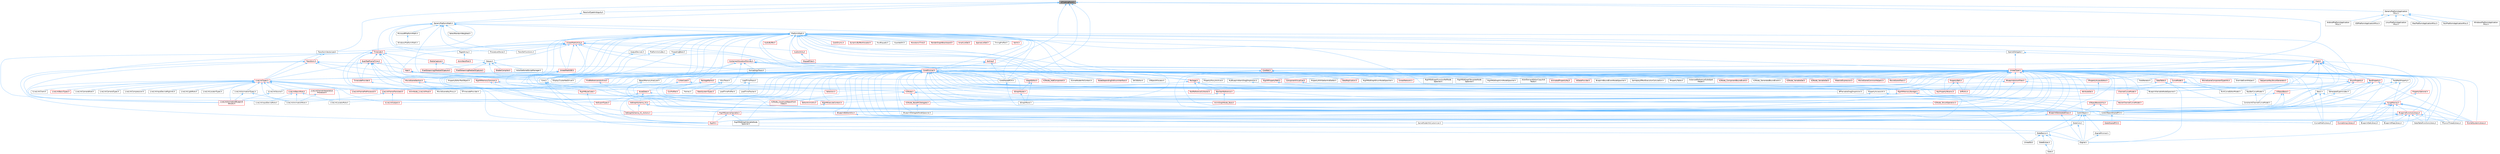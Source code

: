 digraph "IsFloatingPoint.h"
{
 // INTERACTIVE_SVG=YES
 // LATEX_PDF_SIZE
  bgcolor="transparent";
  edge [fontname=Helvetica,fontsize=10,labelfontname=Helvetica,labelfontsize=10];
  node [fontname=Helvetica,fontsize=10,shape=box,height=0.2,width=0.4];
  Node1 [id="Node000001",label="IsFloatingPoint.h",height=0.2,width=0.4,color="gray40", fillcolor="grey60", style="filled", fontcolor="black",tooltip=" "];
  Node1 -> Node2 [id="edge1_Node000001_Node000002",dir="back",color="steelblue1",style="solid",tooltip=" "];
  Node2 [id="Node000002",label="Core.h",height=0.2,width=0.4,color="grey40", fillcolor="white", style="filled",URL="$d6/dd7/Core_8h.html",tooltip=" "];
  Node2 -> Node3 [id="edge2_Node000002_Node000003",dir="back",color="steelblue1",style="solid",tooltip=" "];
  Node3 [id="Node000003",label="CoreUObject.h",height=0.2,width=0.4,color="grey40", fillcolor="white", style="filled",URL="$d0/ded/CoreUObject_8h.html",tooltip=" "];
  Node3 -> Node4 [id="edge3_Node000003_Node000004",dir="back",color="steelblue1",style="solid",tooltip=" "];
  Node4 [id="Node000004",label="Engine.h",height=0.2,width=0.4,color="grey40", fillcolor="white", style="filled",URL="$d1/d34/Public_2Engine_8h.html",tooltip=" "];
  Node3 -> Node5 [id="edge4_Node000003_Node000005",dir="back",color="steelblue1",style="solid",tooltip=" "];
  Node5 [id="Node000005",label="EngineMinimal.h",height=0.2,width=0.4,color="grey40", fillcolor="white", style="filled",URL="$d0/d2c/EngineMinimal_8h.html",tooltip=" "];
  Node5 -> Node4 [id="edge5_Node000005_Node000004",dir="back",color="steelblue1",style="solid",tooltip=" "];
  Node3 -> Node6 [id="edge6_Node000003_Node000006",dir="back",color="steelblue1",style="solid",tooltip=" "];
  Node6 [id="Node000006",label="SlateBasics.h",height=0.2,width=0.4,color="grey40", fillcolor="white", style="filled",URL="$da/d2f/SlateBasics_8h.html",tooltip=" "];
  Node6 -> Node4 [id="edge7_Node000006_Node000004",dir="back",color="steelblue1",style="solid",tooltip=" "];
  Node6 -> Node7 [id="edge8_Node000006_Node000007",dir="back",color="steelblue1",style="solid",tooltip=" "];
  Node7 [id="Node000007",label="Slate.h",height=0.2,width=0.4,color="grey40", fillcolor="white", style="filled",URL="$d2/dc0/Slate_8h.html",tooltip=" "];
  Node6 -> Node8 [id="edge9_Node000006_Node000008",dir="back",color="steelblue1",style="solid",tooltip=" "];
  Node8 [id="Node000008",label="SlateExtras.h",height=0.2,width=0.4,color="grey40", fillcolor="white", style="filled",URL="$d8/dec/SlateExtras_8h.html",tooltip=" "];
  Node8 -> Node7 [id="edge10_Node000008_Node000007",dir="back",color="steelblue1",style="solid",tooltip=" "];
  Node6 -> Node9 [id="edge11_Node000006_Node000009",dir="back",color="steelblue1",style="solid",tooltip=" "];
  Node9 [id="Node000009",label="UnrealEd.h",height=0.2,width=0.4,color="grey40", fillcolor="white", style="filled",URL="$d2/d5f/UnrealEd_8h.html",tooltip=" "];
  Node3 -> Node10 [id="edge12_Node000003_Node000010",dir="back",color="steelblue1",style="solid",tooltip=" "];
  Node10 [id="Node000010",label="SlateCore.h",height=0.2,width=0.4,color="grey40", fillcolor="white", style="filled",URL="$dc/d03/SlateCore_8h.html",tooltip=" "];
  Node10 -> Node4 [id="edge13_Node000010_Node000004",dir="back",color="steelblue1",style="solid",tooltip=" "];
  Node10 -> Node6 [id="edge14_Node000010_Node000006",dir="back",color="steelblue1",style="solid",tooltip=" "];
  Node2 -> Node4 [id="edge15_Node000002_Node000004",dir="back",color="steelblue1",style="solid",tooltip=" "];
  Node2 -> Node6 [id="edge16_Node000002_Node000006",dir="back",color="steelblue1",style="solid",tooltip=" "];
  Node1 -> Node11 [id="edge17_Node000001_Node000011",dir="back",color="steelblue1",style="solid",tooltip=" "];
  Node11 [id="Node000011",label="CoreSharedPCH.h",height=0.2,width=0.4,color="grey40", fillcolor="white", style="filled",URL="$d8/de5/CoreSharedPCH_8h.html",tooltip=" "];
  Node11 -> Node12 [id="edge18_Node000011_Node000012",dir="back",color="steelblue1",style="solid",tooltip=" "];
  Node12 [id="Node000012",label="CoreUObjectSharedPCH.h",height=0.2,width=0.4,color="grey40", fillcolor="white", style="filled",URL="$de/d2f/CoreUObjectSharedPCH_8h.html",tooltip=" "];
  Node12 -> Node13 [id="edge19_Node000012_Node000013",dir="back",color="steelblue1",style="solid",tooltip=" "];
  Node13 [id="Node000013",label="SlateSharedPCH.h",height=0.2,width=0.4,color="red", fillcolor="#FFF0F0", style="filled",URL="$d1/dfc/SlateSharedPCH_8h.html",tooltip=" "];
  Node1 -> Node16 [id="edge20_Node000001_Node000016",dir="back",color="steelblue1",style="solid",tooltip=" "];
  Node16 [id="Node000016",label="FormatArgsTrace.h",height=0.2,width=0.4,color="grey40", fillcolor="white", style="filled",URL="$d6/d18/FormatArgsTrace_8h.html",tooltip=" "];
  Node16 -> Node17 [id="edge21_Node000016_Node000017",dir="back",color="steelblue1",style="solid",tooltip=" "];
  Node17 [id="Node000017",label="LoadTimeTrace.h",height=0.2,width=0.4,color="grey40", fillcolor="white", style="filled",URL="$d4/d7c/LoadTimeTrace_8h.html",tooltip=" "];
  Node17 -> Node18 [id="edge22_Node000017_Node000018",dir="back",color="steelblue1",style="solid",tooltip=" "];
  Node18 [id="Node000018",label="LoadTimeProfiler.h",height=0.2,width=0.4,color="grey40", fillcolor="white", style="filled",URL="$d6/da5/LoadTimeProfiler_8h.html",tooltip=" "];
  Node17 -> Node19 [id="edge23_Node000017_Node000019",dir="back",color="steelblue1",style="solid",tooltip=" "];
  Node19 [id="Node000019",label="LoadTimeTracker.h",height=0.2,width=0.4,color="grey40", fillcolor="white", style="filled",URL="$d4/dec/LoadTimeTracker_8h.html",tooltip=" "];
  Node16 -> Node20 [id="edge24_Node000016_Node000020",dir="back",color="steelblue1",style="solid",tooltip=" "];
  Node20 [id="Node000020",label="MiscTrace.h",height=0.2,width=0.4,color="grey40", fillcolor="white", style="filled",URL="$da/dcf/MiscTrace_8h.html",tooltip=" "];
  Node20 -> Node21 [id="edge25_Node000020_Node000021",dir="back",color="steelblue1",style="solid",tooltip=" "];
  Node21 [id="Node000021",label="CsvProfiler.h",height=0.2,width=0.4,color="red", fillcolor="#FFF0F0", style="filled",URL="$d1/d9f/CsvProfiler_8h.html",tooltip=" "];
  Node20 -> Node3306 [id="edge26_Node000020_Node003306",dir="back",color="steelblue1",style="solid",tooltip=" "];
  Node3306 [id="Node003306",label="Frames.h",height=0.2,width=0.4,color="grey40", fillcolor="white", style="filled",URL="$dd/da4/Frames_8h.html",tooltip=" "];
  Node20 -> Node3307 [id="edge27_Node000020_Node003307",dir="back",color="steelblue1",style="solid",tooltip=" "];
  Node3307 [id="Node003307",label="StatsSystemTypes.h",height=0.2,width=0.4,color="red", fillcolor="#FFF0F0", style="filled",URL="$d1/d5a/StatsSystemTypes_8h.html",tooltip=" "];
  Node1 -> Node6451 [id="edge28_Node000001_Node006451",dir="back",color="steelblue1",style="solid",tooltip=" "];
  Node6451 [id="Node006451",label="GenericPlatformApplication\lMisc.h",height=0.2,width=0.4,color="grey40", fillcolor="white", style="filled",URL="$d9/d09/GenericPlatformApplicationMisc_8h.html",tooltip=" "];
  Node6451 -> Node6452 [id="edge29_Node006451_Node006452",dir="back",color="steelblue1",style="solid",tooltip=" "];
  Node6452 [id="Node006452",label="AndroidPlatformApplication\lMisc.h",height=0.2,width=0.4,color="grey40", fillcolor="white", style="filled",URL="$d3/d8b/AndroidPlatformApplicationMisc_8h.html",tooltip=" "];
  Node6451 -> Node6453 [id="edge30_Node006451_Node006453",dir="back",color="steelblue1",style="solid",tooltip=" "];
  Node6453 [id="Node006453",label="IOSPlatformApplicationMisc.h",height=0.2,width=0.4,color="grey40", fillcolor="white", style="filled",URL="$de/d0e/IOSPlatformApplicationMisc_8h.html",tooltip=" "];
  Node6451 -> Node6454 [id="edge31_Node006451_Node006454",dir="back",color="steelblue1",style="solid",tooltip=" "];
  Node6454 [id="Node006454",label="LinuxPlatformApplication\lMisc.h",height=0.2,width=0.4,color="grey40", fillcolor="white", style="filled",URL="$d6/d08/LinuxPlatformApplicationMisc_8h.html",tooltip=" "];
  Node6451 -> Node6455 [id="edge32_Node006451_Node006455",dir="back",color="steelblue1",style="solid",tooltip=" "];
  Node6455 [id="Node006455",label="MacPlatformApplicationMisc.h",height=0.2,width=0.4,color="grey40", fillcolor="white", style="filled",URL="$d4/d8c/MacPlatformApplicationMisc_8h.html",tooltip=" "];
  Node6451 -> Node6456 [id="edge33_Node006451_Node006456",dir="back",color="steelblue1",style="solid",tooltip=" "];
  Node6456 [id="Node006456",label="NullPlatformApplicationMisc.h",height=0.2,width=0.4,color="grey40", fillcolor="white", style="filled",URL="$d4/d4b/NullPlatformApplicationMisc_8h.html",tooltip=" "];
  Node6451 -> Node6457 [id="edge34_Node006451_Node006457",dir="back",color="steelblue1",style="solid",tooltip=" "];
  Node6457 [id="Node006457",label="WindowsPlatformApplication\lMisc.h",height=0.2,width=0.4,color="grey40", fillcolor="white", style="filled",URL="$df/d5d/WindowsPlatformApplicationMisc_8h.html",tooltip=" "];
  Node1 -> Node6458 [id="edge35_Node000001_Node006458",dir="back",color="steelblue1",style="solid",tooltip=" "];
  Node6458 [id="Node006458",label="GenericPlatformMath.h",height=0.2,width=0.4,color="grey40", fillcolor="white", style="filled",URL="$d5/d79/GenericPlatformMath_8h.html",tooltip=" "];
  Node6458 -> Node2 [id="edge36_Node006458_Node000002",dir="back",color="steelblue1",style="solid",tooltip=" "];
  Node6458 -> Node11 [id="edge37_Node006458_Node000011",dir="back",color="steelblue1",style="solid",tooltip=" "];
  Node6458 -> Node6459 [id="edge38_Node006458_Node006459",dir="back",color="steelblue1",style="solid",tooltip=" "];
  Node6459 [id="Node006459",label="Deque.h",height=0.2,width=0.4,color="grey40", fillcolor="white", style="filled",URL="$d5/d8f/Deque_8h.html",tooltip=" "];
  Node6459 -> Node5761 [id="edge39_Node006459_Node005761",dir="back",color="steelblue1",style="solid",tooltip=" "];
  Node5761 [id="Node005761",label="ActorDeferredScriptManager.h",height=0.2,width=0.4,color="grey40", fillcolor="white", style="filled",URL="$d1/dc5/ActorDeferredScriptManager_8h.html",tooltip=" "];
  Node6459 -> Node169 [id="edge40_Node006459_Node000169",dir="back",color="steelblue1",style="solid",tooltip=" "];
  Node169 [id="Node000169",label="DisplayClusterNetDriver.h",height=0.2,width=0.4,color="grey40", fillcolor="white", style="filled",URL="$db/de1/DisplayClusterNetDriver_8h.html",tooltip=" "];
  Node6459 -> Node2130 [id="edge41_Node006459_Node002130",dir="back",color="steelblue1",style="solid",tooltip=" "];
  Node2130 [id="Node002130",label="PixelStreaming2MediaIOCapture.h",height=0.2,width=0.4,color="red", fillcolor="#FFF0F0", style="filled",URL="$d3/d67/PixelStreaming2MediaIOCapture_8h.html",tooltip=" "];
  Node6459 -> Node2132 [id="edge42_Node006459_Node002132",dir="back",color="steelblue1",style="solid",tooltip=" "];
  Node2132 [id="Node002132",label="PixelStreamingMediaIOCapture.h",height=0.2,width=0.4,color="red", fillcolor="#FFF0F0", style="filled",URL="$df/dfa/PixelStreamingMediaIOCapture_8h.html",tooltip=" "];
  Node6459 -> Node2494 [id="edge43_Node006459_Node002494",dir="back",color="steelblue1",style="solid",tooltip=" "];
  Node2494 [id="Node002494",label="ShaderCompiler.h",height=0.2,width=0.4,color="red", fillcolor="#FFF0F0", style="filled",URL="$d4/de9/ShaderCompiler_8h.html",tooltip=" "];
  Node6458 -> Node6460 [id="edge44_Node006458_Node006460",dir="back",color="steelblue1",style="solid",tooltip=" "];
  Node6460 [id="Node006460",label="MicrosoftPlatformMath.h",height=0.2,width=0.4,color="grey40", fillcolor="white", style="filled",URL="$da/d1a/MicrosoftPlatformMath_8h.html",tooltip=" "];
  Node6460 -> Node6461 [id="edge45_Node006460_Node006461",dir="back",color="steelblue1",style="solid",tooltip=" "];
  Node6461 [id="Node006461",label="WindowsPlatformMath.h",height=0.2,width=0.4,color="grey40", fillcolor="white", style="filled",URL="$d2/dd0/WindowsPlatformMath_8h.html",tooltip=" "];
  Node6458 -> Node4583 [id="edge46_Node006458_Node004583",dir="back",color="steelblue1",style="solid",tooltip=" "];
  Node4583 [id="Node004583",label="MovieSceneKeyProxy.h",height=0.2,width=0.4,color="grey40", fillcolor="white", style="filled",URL="$de/d45/MovieSceneKeyProxy_8h.html",tooltip=" "];
  Node6458 -> Node6462 [id="edge47_Node006458_Node006462",dir="back",color="steelblue1",style="solid",tooltip=" "];
  Node6462 [id="Node006462",label="PagedArray.h",height=0.2,width=0.4,color="grey40", fillcolor="white", style="filled",URL="$db/d0b/Runtime_2Core_2Public_2Containers_2PagedArray_8h.html",tooltip=" "];
  Node6462 -> Node6463 [id="edge48_Node006462_Node006463",dir="back",color="steelblue1",style="solid",tooltip=" "];
  Node6463 [id="Node006463",label="AnimNextPool.h",height=0.2,width=0.4,color="red", fillcolor="#FFF0F0", style="filled",URL="$d6/d95/AnimNextPool_8h.html",tooltip=" "];
  Node6458 -> Node6464 [id="edge49_Node006458_Node006464",dir="back",color="steelblue1",style="solid",tooltip=" "];
  Node6464 [id="Node006464",label="PlatformMath.h",height=0.2,width=0.4,color="grey40", fillcolor="white", style="filled",URL="$dc/d53/PlatformMath_8h.html",tooltip=" "];
  Node6464 -> Node3754 [id="edge50_Node006464_Node003754",dir="back",color="steelblue1",style="solid",tooltip=" "];
  Node3754 [id="Node003754",label="AssetData.h",height=0.2,width=0.4,color="red", fillcolor="#FFF0F0", style="filled",URL="$d9/d19/AssetData_8h.html",tooltip=" "];
  Node3754 -> Node3419 [id="edge51_Node003754_Node003419",dir="back",color="steelblue1",style="solid",tooltip=" "];
  Node3419 [id="Node003419",label="EdGraphSchema_K2.h",height=0.2,width=0.4,color="red", fillcolor="#FFF0F0", style="filled",URL="$d0/dcf/EdGraphSchema__K2_8h.html",tooltip=" "];
  Node3419 -> Node2778 [id="edge52_Node003419_Node002778",dir="back",color="steelblue1",style="solid",tooltip=" "];
  Node2778 [id="Node002778",label="BlueprintEditorUtils.h",height=0.2,width=0.4,color="red", fillcolor="#FFF0F0", style="filled",URL="$d7/d3d/BlueprintEditorUtils_8h.html",tooltip=" "];
  Node2778 -> Node344 [id="edge53_Node002778_Node000344",dir="back",color="steelblue1",style="solid",tooltip=" "];
  Node344 [id="Node000344",label="GameModeInfoCustomizer.h",height=0.2,width=0.4,color="grey40", fillcolor="white", style="filled",URL="$d5/df3/GameModeInfoCustomizer_8h.html",tooltip=" "];
  Node3419 -> Node3425 [id="edge54_Node003419_Node003425",dir="back",color="steelblue1",style="solid",tooltip=" "];
  Node3425 [id="Node003425",label="EdGraphSchema_K2_Actions.h",height=0.2,width=0.4,color="red", fillcolor="#FFF0F0", style="filled",URL="$d8/d9c/EdGraphSchema__K2__Actions_8h.html",tooltip=" "];
  Node3419 -> Node3426 [id="edge55_Node003419_Node003426",dir="back",color="steelblue1",style="solid",tooltip=" "];
  Node3426 [id="Node003426",label="RigVMExternalVariable.h",height=0.2,width=0.4,color="red", fillcolor="#FFF0F0", style="filled",URL="$d4/d6f/RigVMExternalVariable_8h.html",tooltip=" "];
  Node3426 -> Node1310 [id="edge56_Node003426_Node001310",dir="back",color="steelblue1",style="solid",tooltip=" "];
  Node1310 [id="Node001310",label="RigVM.h",height=0.2,width=0.4,color="red", fillcolor="#FFF0F0", style="filled",URL="$d0/d5e/RigVM_8h.html",tooltip=" "];
  Node3426 -> Node1319 [id="edge57_Node003426_Node001319",dir="back",color="steelblue1",style="solid",tooltip=" "];
  Node1319 [id="Node001319",label="RigVMEdGraphVariableNode\lSpawner.h",height=0.2,width=0.4,color="grey40", fillcolor="white", style="filled",URL="$d0/d83/RigVMEdGraphVariableNodeSpawner_8h.html",tooltip=" "];
  Node3754 -> Node3781 [id="edge58_Node003754_Node003781",dir="back",color="steelblue1",style="solid",tooltip=" "];
  Node3781 [id="Node003781",label="EditorAnimUtils.h",height=0.2,width=0.4,color="red", fillcolor="#FFF0F0", style="filled",URL="$d1/dd4/EditorAnimUtils_8h.html",tooltip=" "];
  Node3754 -> Node3676 [id="edge59_Node003754_Node003676",dir="back",color="steelblue1",style="solid",tooltip=" "];
  Node3676 [id="Node003676",label="NoExportTypes.h",height=0.2,width=0.4,color="red", fillcolor="#FFF0F0", style="filled",URL="$d3/d21/NoExportTypes_8h.html",tooltip=" "];
  Node6464 -> Node6465 [id="edge60_Node006464_Node006465",dir="back",color="steelblue1",style="solid",tooltip=" "];
  Node6465 [id="Node006465",label="AudioBuffer.h",height=0.2,width=0.4,color="red", fillcolor="#FFF0F0", style="filled",URL="$d7/da7/AudioBuffer_8h.html",tooltip=" "];
  Node6464 -> Node6469 [id="edge61_Node006464_Node006469",dir="back",color="steelblue1",style="solid",tooltip=" "];
  Node6469 [id="Node006469",label="AudioUtility.h",height=0.2,width=0.4,color="red", fillcolor="#FFF0F0", style="filled",URL="$d4/d03/AudioUtility_8h.html",tooltip=" "];
  Node6469 -> Node6470 [id="edge62_Node006469_Node006470",dir="back",color="steelblue1",style="solid",tooltip=" "];
  Node6470 [id="Node006470",label="BiquadFilter.h",height=0.2,width=0.4,color="red", fillcolor="#FFF0F0", style="filled",URL="$d7/d46/BiquadFilter_8h.html",tooltip=" "];
  Node6464 -> Node6470 [id="edge63_Node006464_Node006470",dir="back",color="steelblue1",style="solid",tooltip=" "];
  Node6464 -> Node6472 [id="edge64_Node006464_Node006472",dir="back",color="steelblue1",style="solid",tooltip=" "];
  Node6472 [id="Node006472",label="ContainerAllocationPolicies.h",height=0.2,width=0.4,color="red", fillcolor="#FFF0F0", style="filled",URL="$d7/dff/ContainerAllocationPolicies_8h.html",tooltip=" "];
  Node6472 -> Node3754 [id="edge65_Node006472_Node003754",dir="back",color="steelblue1",style="solid",tooltip=" "];
  Node6472 -> Node6472 [id="edge66_Node006472_Node006472",dir="back",color="steelblue1",style="solid",tooltip=" "];
  Node6472 -> Node2 [id="edge67_Node006472_Node000002",dir="back",color="steelblue1",style="solid",tooltip=" "];
  Node6472 -> Node6867 [id="edge68_Node006472_Node006867",dir="back",color="steelblue1",style="solid",tooltip=" "];
  Node6867 [id="Node006867",label="CoreMinimal.h",height=0.2,width=0.4,color="red", fillcolor="#FFF0F0", style="filled",URL="$d7/d67/CoreMinimal_8h.html",tooltip=" "];
  Node6867 -> Node3896 [id="edge69_Node006867_Node003896",dir="back",color="steelblue1",style="solid",tooltip=" "];
  Node3896 [id="Node003896",label="AIDataProvider.h",height=0.2,width=0.4,color="red", fillcolor="#FFF0F0", style="filled",URL="$dd/d5b/AIDataProvider_8h.html",tooltip=" "];
  Node6867 -> Node528 [id="edge70_Node006867_Node000528",dir="back",color="steelblue1",style="solid",tooltip=" "];
  Node528 [id="Node000528",label="ActorElementEditorCopyAnd\lPaste.h",height=0.2,width=0.4,color="grey40", fillcolor="white", style="filled",URL="$d8/dc2/ActorElementEditorCopyAndPaste_8h.html",tooltip=" "];
  Node6867 -> Node196 [id="edge71_Node006867_Node000196",dir="back",color="steelblue1",style="solid",tooltip=" "];
  Node196 [id="Node000196",label="AnimGraphNode_Base.h",height=0.2,width=0.4,color="red", fillcolor="#FFF0F0", style="filled",URL="$d0/dfb/AnimGraphNode__Base_8h.html",tooltip=" "];
  Node6867 -> Node3336 [id="edge72_Node006867_Node003336",dir="back",color="steelblue1",style="solid",tooltip=" "];
  Node3336 [id="Node003336",label="AnimNode_LiveLinkPose.h",height=0.2,width=0.4,color="red", fillcolor="#FFF0F0", style="filled",URL="$df/d09/AnimNode__LiveLinkPose_8h.html",tooltip=" "];
  Node6867 -> Node3899 [id="edge73_Node006867_Node003899",dir="back",color="steelblue1",style="solid",tooltip=" "];
  Node3899 [id="Node003899",label="AnimatedPropertyKey.h",height=0.2,width=0.4,color="red", fillcolor="#FFF0F0", style="filled",URL="$df/dee/AnimatedPropertyKey_8h.html",tooltip=" "];
  Node6867 -> Node3901 [id="edge74_Node006867_Node003901",dir="back",color="steelblue1",style="solid",tooltip=" "];
  Node3901 [id="Node003901",label="AttributeSet.h",height=0.2,width=0.4,color="red", fillcolor="#FFF0F0", style="filled",URL="$da/d01/AttributeSet_8h.html",tooltip=" "];
  Node6867 -> Node109 [id="edge75_Node006867_Node000109",dir="back",color="steelblue1",style="solid",tooltip=" "];
  Node109 [id="Node000109",label="BPVariableDragDropAction.h",height=0.2,width=0.4,color="grey40", fillcolor="white", style="filled",URL="$dd/d23/BPVariableDragDropAction_8h.html",tooltip=" "];
  Node6867 -> Node3830 [id="edge76_Node006867_Node003830",dir="back",color="steelblue1",style="solid",tooltip=" "];
  Node3830 [id="Node003830",label="BlueprintActionFilter.h",height=0.2,width=0.4,color="red", fillcolor="#FFF0F0", style="filled",URL="$d5/d2a/BlueprintActionFilter_8h.html",tooltip=" "];
  Node3830 -> Node3460 [id="edge77_Node003830_Node003460",dir="back",color="steelblue1",style="solid",tooltip=" "];
  Node3460 [id="Node003460",label="BlueprintVariableNodeSpawner.h",height=0.2,width=0.4,color="grey40", fillcolor="white", style="filled",URL="$db/dba/BlueprintVariableNodeSpawner_8h.html",tooltip=" "];
  Node3830 -> Node3464 [id="edge78_Node003830_Node003464",dir="back",color="steelblue1",style="solid",tooltip=" "];
  Node3464 [id="Node003464",label="K2Node.h",height=0.2,width=0.4,color="red", fillcolor="#FFF0F0", style="filled",URL="$d5/d94/K2Node_8h.html",tooltip=" "];
  Node3464 -> Node196 [id="edge79_Node003464_Node000196",dir="back",color="steelblue1",style="solid",tooltip=" "];
  Node3464 -> Node3471 [id="edge80_Node003464_Node003471",dir="back",color="steelblue1",style="solid",tooltip=" "];
  Node3471 [id="Node003471",label="K2Node_BaseMCDelegate.h",height=0.2,width=0.4,color="red", fillcolor="#FFF0F0", style="filled",URL="$dd/d9b/K2Node__BaseMCDelegate_8h.html",tooltip=" "];
  Node3471 -> Node3466 [id="edge81_Node003471_Node003466",dir="back",color="steelblue1",style="solid",tooltip=" "];
  Node3466 [id="Node003466",label="BlueprintDelegateNodeSpawner.h",height=0.2,width=0.4,color="grey40", fillcolor="white", style="filled",URL="$dc/d16/BlueprintDelegateNodeSpawner_8h.html",tooltip=" "];
  Node3464 -> Node3493 [id="edge82_Node003464_Node003493",dir="back",color="steelblue1",style="solid",tooltip=" "];
  Node3493 [id="Node003493",label="K2Node_ConstructObjectFrom\lClass.h",height=0.2,width=0.4,color="red", fillcolor="#FFF0F0", style="filled",URL="$d6/de4/K2Node__ConstructObjectFromClass_8h.html",tooltip=" "];
  Node3464 -> Node3561 [id="edge83_Node003464_Node003561",dir="back",color="steelblue1",style="solid",tooltip=" "];
  Node3561 [id="Node003561",label="K2Node_StructOperation.h",height=0.2,width=0.4,color="red", fillcolor="#FFF0F0", style="filled",URL="$d1/d1c/K2Node__StructOperation_8h.html",tooltip=" "];
  Node3830 -> Node3561 [id="edge84_Node003830_Node003561",dir="back",color="steelblue1",style="solid",tooltip=" "];
  Node6867 -> Node3508 [id="edge85_Node006867_Node003508",dir="back",color="steelblue1",style="solid",tooltip=" "];
  Node3508 [id="Node003508",label="BlueprintBoundEventNodeSpawner.h",height=0.2,width=0.4,color="grey40", fillcolor="white", style="filled",URL="$dc/d31/BlueprintBoundEventNodeSpawner_8h.html",tooltip=" "];
  Node6867 -> Node3466 [id="edge86_Node006867_Node003466",dir="back",color="steelblue1",style="solid",tooltip=" "];
  Node6867 -> Node2778 [id="edge87_Node006867_Node002778",dir="back",color="steelblue1",style="solid",tooltip=" "];
  Node6867 -> Node3909 [id="edge88_Node006867_Node003909",dir="back",color="steelblue1",style="solid",tooltip=" "];
  Node3909 [id="Node003909",label="BlueprintFunctionLibrary.h",height=0.2,width=0.4,color="red", fillcolor="#FFF0F0", style="filled",URL="$d3/d94/BlueprintFunctionLibrary_8h.html",tooltip=" "];
  Node3909 -> Node3954 [id="edge89_Node003909_Node003954",dir="back",color="steelblue1",style="solid",tooltip=" "];
  Node3954 [id="Node003954",label="BlueprintMapLibrary.h",height=0.2,width=0.4,color="grey40", fillcolor="white", style="filled",URL="$d2/d19/BlueprintMapLibrary_8h.html",tooltip=" "];
  Node3909 -> Node3957 [id="edge90_Node003909_Node003957",dir="back",color="steelblue1",style="solid",tooltip=" "];
  Node3957 [id="Node003957",label="BlueprintSetLibrary.h",height=0.2,width=0.4,color="grey40", fillcolor="white", style="filled",URL="$d2/d1a/BlueprintSetLibrary_8h.html",tooltip=" "];
  Node3909 -> Node3966 [id="edge91_Node003909_Node003966",dir="back",color="steelblue1",style="solid",tooltip=" "];
  Node3966 [id="Node003966",label="DataTableFunctionLibrary.h",height=0.2,width=0.4,color="grey40", fillcolor="white", style="filled",URL="$d8/df7/DataTableFunctionLibrary_8h.html",tooltip=" "];
  Node3909 -> Node4 [id="edge92_Node003909_Node000004",dir="back",color="steelblue1",style="solid",tooltip=" "];
  Node3909 -> Node3977 [id="edge93_Node003909_Node003977",dir="back",color="steelblue1",style="solid",tooltip=" "];
  Node3977 [id="Node003977",label="KismetArrayLibrary.h",height=0.2,width=0.4,color="red", fillcolor="#FFF0F0", style="filled",URL="$d0/d04/KismetArrayLibrary_8h.html",tooltip=" "];
  Node3909 -> Node3983 [id="edge94_Node003909_Node003983",dir="back",color="steelblue1",style="solid",tooltip=" "];
  Node3983 [id="Node003983",label="KismetMathLibrary.h",height=0.2,width=0.4,color="grey40", fillcolor="white", style="filled",URL="$d9/d07/KismetMathLibrary_8h.html",tooltip=" "];
  Node3909 -> Node3674 [id="edge95_Node003909_Node003674",dir="back",color="steelblue1",style="solid",tooltip=" "];
  Node3674 [id="Node003674",label="KismetSystemLibrary.h",height=0.2,width=0.4,color="red", fillcolor="#FFF0F0", style="filled",URL="$da/d0f/KismetSystemLibrary_8h.html",tooltip=" "];
  Node3909 -> Node681 [id="edge96_Node003909_Node000681",dir="back",color="steelblue1",style="solid",tooltip=" "];
  Node681 [id="Node000681",label="PhysicsThreadLibrary.h",height=0.2,width=0.4,color="grey40", fillcolor="white", style="filled",URL="$dd/df6/PhysicsThreadLibrary_8h.html",tooltip=" "];
  Node6867 -> Node3411 [id="edge97_Node006867_Node003411",dir="back",color="steelblue1",style="solid",tooltip=" "];
  Node3411 [id="Node003411",label="BlueprintGeneratedClass.h",height=0.2,width=0.4,color="red", fillcolor="#FFF0F0", style="filled",URL="$d6/d77/BlueprintGeneratedClass_8h.html",tooltip=" "];
  Node3411 -> Node4 [id="edge98_Node003411_Node000004",dir="back",color="steelblue1",style="solid",tooltip=" "];
  Node3411 -> Node344 [id="edge99_Node003411_Node000344",dir="back",color="steelblue1",style="solid",tooltip=" "];
  Node6867 -> Node3954 [id="edge100_Node006867_Node003954",dir="back",color="steelblue1",style="solid",tooltip=" "];
  Node6867 -> Node3957 [id="edge101_Node006867_Node003957",dir="back",color="steelblue1",style="solid",tooltip=" "];
  Node6867 -> Node3460 [id="edge102_Node006867_Node003460",dir="back",color="steelblue1",style="solid",tooltip=" "];
  Node6867 -> Node160 [id="edge103_Node006867_Node000160",dir="back",color="steelblue1",style="solid",tooltip=" "];
  Node160 [id="Node000160",label="ComponentVisualizer.h",height=0.2,width=0.4,color="red", fillcolor="#FFF0F0", style="filled",URL="$d3/d9b/ComponentVisualizer_8h.html",tooltip=" "];
  Node160 -> Node9 [id="edge104_Node000160_Node000009",dir="back",color="steelblue1",style="solid",tooltip=" "];
  Node6867 -> Node2 [id="edge105_Node006867_Node000002",dir="back",color="steelblue1",style="solid",tooltip=" "];
  Node6867 -> Node11 [id="edge106_Node006867_Node000011",dir="back",color="steelblue1",style="solid",tooltip=" "];
  Node6867 -> Node4072 [id="edge107_Node006867_Node004072",dir="back",color="steelblue1",style="solid",tooltip=" "];
  Node4072 [id="Node004072",label="DataReplication.h",height=0.2,width=0.4,color="red", fillcolor="#FFF0F0", style="filled",URL="$d8/d2a/DataReplication_8h.html",tooltip=" "];
  Node6867 -> Node3966 [id="edge108_Node006867_Node003966",dir="back",color="steelblue1",style="solid",tooltip=" "];
  Node6867 -> Node169 [id="edge109_Node006867_Node000169",dir="back",color="steelblue1",style="solid",tooltip=" "];
  Node6867 -> Node3419 [id="edge110_Node006867_Node003419",dir="back",color="steelblue1",style="solid",tooltip=" "];
  Node6867 -> Node3425 [id="edge111_Node006867_Node003425",dir="back",color="steelblue1",style="solid",tooltip=" "];
  Node6867 -> Node3781 [id="edge112_Node006867_Node003781",dir="back",color="steelblue1",style="solid",tooltip=" "];
  Node6867 -> Node1927 [id="edge113_Node006867_Node001927",dir="back",color="steelblue1",style="solid",tooltip=" "];
  Node1927 [id="Node001927",label="FastReferenceCollector.h",height=0.2,width=0.4,color="red", fillcolor="#FFF0F0", style="filled",URL="$dd/d44/FastReferenceCollector_8h.html",tooltip=" "];
  Node6867 -> Node4153 [id="edge114_Node006867_Node004153",dir="back",color="steelblue1",style="solid",tooltip=" "];
  Node4153 [id="Node004153",label="FieldIterator.h",height=0.2,width=0.4,color="grey40", fillcolor="white", style="filled",URL="$db/daa/FieldIterator_8h.html",tooltip=" "];
  Node6867 -> Node7141 [id="edge115_Node006867_Node007141",dir="back",color="steelblue1",style="solid",tooltip=" "];
  Node7141 [id="Node007141",label="FindReferencersArchive.h",height=0.2,width=0.4,color="red", fillcolor="#FFF0F0", style="filled",URL="$d5/d8f/FindReferencersArchive_8h.html",tooltip=" "];
  Node7141 -> Node3 [id="edge116_Node007141_Node000003",dir="back",color="steelblue1",style="solid",tooltip=" "];
  Node6867 -> Node344 [id="edge117_Node006867_Node000344",dir="back",color="steelblue1",style="solid",tooltip=" "];
  Node6867 -> Node1066 [id="edge118_Node006867_Node001066",dir="back",color="steelblue1",style="solid",tooltip=" "];
  Node1066 [id="Node001066",label="GameplayEffectExecutionCalculation.h",height=0.2,width=0.4,color="grey40", fillcolor="white", style="filled",URL="$df/d9d/GameplayEffectExecutionCalculation_8h.html",tooltip=" "];
  Node6867 -> Node1112 [id="edge119_Node006867_Node001112",dir="back",color="steelblue1",style="solid",tooltip=" "];
  Node1112 [id="Node001112",label="GraphEditor.h",height=0.2,width=0.4,color="red", fillcolor="#FFF0F0", style="filled",URL="$dc/dc5/GraphEditor_8h.html",tooltip=" "];
  Node1112 -> Node1121 [id="edge120_Node001112_Node001121",dir="back",color="steelblue1",style="solid",tooltip=" "];
  Node1121 [id="Node001121",label="SGraphNode.h",height=0.2,width=0.4,color="red", fillcolor="#FFF0F0", style="filled",URL="$d2/d30/SGraphNode_8h.html",tooltip=" "];
  Node1121 -> Node1138 [id="edge121_Node001121_Node001138",dir="back",color="steelblue1",style="solid",tooltip=" "];
  Node1138 [id="Node001138",label="SGraphPanel.h",height=0.2,width=0.4,color="grey40", fillcolor="white", style="filled",URL="$d2/dcf/SGraphPanel_8h.html",tooltip=" "];
  Node1112 -> Node1138 [id="edge122_Node001112_Node001138",dir="back",color="steelblue1",style="solid",tooltip=" "];
  Node6867 -> Node4528 [id="edge123_Node006867_Node004528",dir="back",color="steelblue1",style="solid",tooltip=" "];
  Node4528 [id="Node004528",label="ILiveLinkSource.h",height=0.2,width=0.4,color="grey40", fillcolor="white", style="filled",URL="$d8/dfe/ILiveLinkSource_8h.html",tooltip=" "];
  Node4528 -> Node4529 [id="edge124_Node004528_Node004529",dir="back",color="steelblue1",style="solid",tooltip=" "];
  Node4529 [id="Node004529",label="LiveLinkAnimationBlueprint\lStructs.h",height=0.2,width=0.4,color="red", fillcolor="#FFF0F0", style="filled",URL="$d3/de9/LiveLinkAnimationBlueprintStructs_8h.html",tooltip=" "];
  Node6867 -> Node4531 [id="edge125_Node006867_Node004531",dir="back",color="steelblue1",style="solid",tooltip=" "];
  Node4531 [id="Node004531",label="ILiveLinkSubject.h",height=0.2,width=0.4,color="red", fillcolor="#FFF0F0", style="filled",URL="$d6/d3c/ILiveLinkSubject_8h.html",tooltip=" "];
  Node6867 -> Node4159 [id="edge126_Node006867_Node004159",dir="back",color="steelblue1",style="solid",tooltip=" "];
  Node4159 [id="Node004159",label="IPropertyAccessEditor.h",height=0.2,width=0.4,color="red", fillcolor="#FFF0F0", style="filled",URL="$de/d40/IPropertyAccessEditor_8h.html",tooltip=" "];
  Node4159 -> Node196 [id="edge127_Node004159_Node000196",dir="back",color="steelblue1",style="solid",tooltip=" "];
  Node6867 -> Node2775 [id="edge128_Node006867_Node002775",dir="back",color="steelblue1",style="solid",tooltip=" "];
  Node2775 [id="Node002775",label="IPropertyTable.h",height=0.2,width=0.4,color="grey40", fillcolor="white", style="filled",URL="$d5/d90/IPropertyTable_8h.html",tooltip=" "];
  Node6867 -> Node4160 [id="edge129_Node006867_Node004160",dir="back",color="steelblue1",style="solid",tooltip=" "];
  Node4160 [id="Node004160",label="InstancedReferenceSubobject\lHelper.h",height=0.2,width=0.4,color="grey40", fillcolor="white", style="filled",URL="$d5/d98/InstancedReferenceSubobjectHelper_8h.html",tooltip=" "];
  Node6867 -> Node3464 [id="edge130_Node006867_Node003464",dir="back",color="steelblue1",style="solid",tooltip=" "];
  Node6867 -> Node3429 [id="edge131_Node006867_Node003429",dir="back",color="steelblue1",style="solid",tooltip=" "];
  Node3429 [id="Node003429",label="K2Node_AddComponent.h",height=0.2,width=0.4,color="red", fillcolor="#FFF0F0", style="filled",URL="$d9/dc9/K2Node__AddComponent_8h.html",tooltip=" "];
  Node6867 -> Node3471 [id="edge132_Node006867_Node003471",dir="back",color="steelblue1",style="solid",tooltip=" "];
  Node6867 -> Node3512 [id="edge133_Node006867_Node003512",dir="back",color="steelblue1",style="solid",tooltip=" "];
  Node3512 [id="Node003512",label="K2Node_ComponentBoundEvent.h",height=0.2,width=0.4,color="red", fillcolor="#FFF0F0", style="filled",URL="$d7/d15/K2Node__ComponentBoundEvent_8h.html",tooltip=" "];
  Node6867 -> Node3493 [id="edge134_Node006867_Node003493",dir="back",color="steelblue1",style="solid",tooltip=" "];
  Node6867 -> Node3513 [id="edge135_Node006867_Node003513",dir="back",color="steelblue1",style="solid",tooltip=" "];
  Node3513 [id="Node003513",label="K2Node_GeneratedBoundEvent.h",height=0.2,width=0.4,color="grey40", fillcolor="white", style="filled",URL="$d4/dc1/K2Node__GeneratedBoundEvent_8h.html",tooltip=" "];
  Node6867 -> Node3561 [id="edge136_Node006867_Node003561",dir="back",color="steelblue1",style="solid",tooltip=" "];
  Node6867 -> Node3571 [id="edge137_Node006867_Node003571",dir="back",color="steelblue1",style="solid",tooltip=" "];
  Node3571 [id="Node003571",label="K2Node_VariableGet.h",height=0.2,width=0.4,color="red", fillcolor="#FFF0F0", style="filled",URL="$d3/de0/K2Node__VariableGet_8h.html",tooltip=" "];
  Node6867 -> Node3572 [id="edge138_Node006867_Node003572",dir="back",color="steelblue1",style="solid",tooltip=" "];
  Node3572 [id="Node003572",label="K2Node_VariableSet.h",height=0.2,width=0.4,color="red", fillcolor="#FFF0F0", style="filled",URL="$d9/d54/K2Node__VariableSet_8h.html",tooltip=" "];
  Node6867 -> Node4161 [id="edge139_Node006867_Node004161",dir="back",color="steelblue1",style="solid",tooltip=" "];
  Node4161 [id="Node004161",label="KeyPropertyParams.h",height=0.2,width=0.4,color="red", fillcolor="#FFF0F0", style="filled",URL="$d8/d86/KeyPropertyParams_8h.html",tooltip=" "];
  Node6867 -> Node3977 [id="edge140_Node006867_Node003977",dir="back",color="steelblue1",style="solid",tooltip=" "];
  Node6867 -> Node3983 [id="edge141_Node006867_Node003983",dir="back",color="steelblue1",style="solid",tooltip=" "];
  Node6867 -> Node1118 [id="edge142_Node006867_Node001118",dir="back",color="steelblue1",style="solid",tooltip=" "];
  Node1118 [id="Node001118",label="KismetNodeInfoContext.h",height=0.2,width=0.4,color="grey40", fillcolor="white", style="filled",URL="$d3/dfc/KismetNodeInfoContext_8h.html",tooltip=" "];
  Node6867 -> Node3894 [id="edge143_Node006867_Node003894",dir="back",color="steelblue1",style="solid",tooltip=" "];
  Node3894 [id="Node003894",label="LinkerLoad.h",height=0.2,width=0.4,color="red", fillcolor="#FFF0F0", style="filled",URL="$d7/def/LinkerLoad_8h.html",tooltip=" "];
  Node3894 -> Node3 [id="edge144_Node003894_Node000003",dir="back",color="steelblue1",style="solid",tooltip=" "];
  Node3894 -> Node12 [id="edge145_Node003894_Node000012",dir="back",color="steelblue1",style="solid",tooltip=" "];
  Node3894 -> Node3464 [id="edge146_Node003894_Node003464",dir="back",color="steelblue1",style="solid",tooltip=" "];
  Node6867 -> Node4529 [id="edge147_Node006867_Node004529",dir="back",color="steelblue1",style="solid",tooltip=" "];
  Node6867 -> Node4548 [id="edge148_Node006867_Node004548",dir="back",color="steelblue1",style="solid",tooltip=" "];
  Node4548 [id="Node004548",label="LiveLinkFrameInterpolation\lProcessor.h",height=0.2,width=0.4,color="red", fillcolor="#FFF0F0", style="filled",URL="$d5/df9/LiveLinkFrameInterpolationProcessor_8h.html",tooltip=" "];
  Node4548 -> Node4535 [id="edge149_Node004548_Node004535",dir="back",color="steelblue1",style="solid",tooltip=" "];
  Node4535 [id="Node004535",label="LiveLinkAnimationRole.h",height=0.2,width=0.4,color="grey40", fillcolor="white", style="filled",URL="$de/d82/LiveLinkAnimationRole_8h.html",tooltip=" "];
  Node6867 -> Node4549 [id="edge150_Node006867_Node004549",dir="back",color="steelblue1",style="solid",tooltip=" "];
  Node4549 [id="Node004549",label="LiveLinkFramePreProcessor.h",height=0.2,width=0.4,color="red", fillcolor="#FFF0F0", style="filled",URL="$df/d39/LiveLinkFramePreProcessor_8h.html",tooltip=" "];
  Node6867 -> Node4550 [id="edge151_Node006867_Node004550",dir="back",color="steelblue1",style="solid",tooltip=" "];
  Node4550 [id="Node004550",label="LiveLinkFrameTranslator.h",height=0.2,width=0.4,color="red", fillcolor="#FFF0F0", style="filled",URL="$d8/df5/LiveLinkFrameTranslator_8h.html",tooltip=" "];
  Node4550 -> Node4531 [id="edge152_Node004550_Node004531",dir="back",color="steelblue1",style="solid",tooltip=" "];
  Node4550 -> Node4535 [id="edge153_Node004550_Node004535",dir="back",color="steelblue1",style="solid",tooltip=" "];
  Node6867 -> Node4539 [id="edge154_Node006867_Node004539",dir="back",color="steelblue1",style="solid",tooltip=" "];
  Node4539 [id="Node004539",label="LiveLinkLocatorRole.h",height=0.2,width=0.4,color="grey40", fillcolor="white", style="filled",URL="$de/d86/LiveLinkLocatorRole_8h.html",tooltip=" "];
  Node6867 -> Node4526 [id="edge155_Node006867_Node004526",dir="back",color="steelblue1",style="solid",tooltip=" "];
  Node4526 [id="Node004526",label="LiveLinkTypes.h",height=0.2,width=0.4,color="red", fillcolor="#FFF0F0", style="filled",URL="$d2/d4c/LiveLinkTypes_8h.html",tooltip=" "];
  Node4526 -> Node3336 [id="edge156_Node004526_Node003336",dir="back",color="steelblue1",style="solid",tooltip=" "];
  Node4526 -> Node4527 [id="edge157_Node004526_Node004527",dir="back",color="steelblue1",style="solid",tooltip=" "];
  Node4527 [id="Node004527",label="ILiveLinkClient.h",height=0.2,width=0.4,color="grey40", fillcolor="white", style="filled",URL="$d6/d54/ILiveLinkClient_8h.html",tooltip=" "];
  Node4526 -> Node4528 [id="edge158_Node004526_Node004528",dir="back",color="steelblue1",style="solid",tooltip=" "];
  Node4526 -> Node4531 [id="edge159_Node004526_Node004531",dir="back",color="steelblue1",style="solid",tooltip=" "];
  Node4526 -> Node4529 [id="edge160_Node004526_Node004529",dir="back",color="steelblue1",style="solid",tooltip=" "];
  Node4526 -> Node4535 [id="edge161_Node004526_Node004535",dir="back",color="steelblue1",style="solid",tooltip=" "];
  Node4526 -> Node4536 [id="edge162_Node004526_Node004536",dir="back",color="steelblue1",style="solid",tooltip=" "];
  Node4536 [id="Node004536",label="LiveLinkAnimationTypes.h",height=0.2,width=0.4,color="grey40", fillcolor="white", style="filled",URL="$d6/d96/LiveLinkAnimationTypes_8h.html",tooltip=" "];
  Node4536 -> Node4529 [id="edge163_Node004536_Node004529",dir="back",color="steelblue1",style="solid",tooltip=" "];
  Node4536 -> Node4535 [id="edge164_Node004536_Node004535",dir="back",color="steelblue1",style="solid",tooltip=" "];
  Node4526 -> Node4537 [id="edge165_Node004526_Node004537",dir="back",color="steelblue1",style="solid",tooltip=" "];
  Node4537 [id="Node004537",label="LiveLinkBasicRole.h",height=0.2,width=0.4,color="red", fillcolor="#FFF0F0", style="filled",URL="$d4/d3d/LiveLinkBasicRole_8h.html",tooltip=" "];
  Node4537 -> Node4535 [id="edge166_Node004537_Node004535",dir="back",color="steelblue1",style="solid",tooltip=" "];
  Node4537 -> Node4538 [id="edge167_Node004537_Node004538",dir="back",color="steelblue1",style="solid",tooltip=" "];
  Node4538 [id="Node004538",label="LiveLinkInputDeviceRole.h",height=0.2,width=0.4,color="grey40", fillcolor="white", style="filled",URL="$d3/d0b/LiveLinkInputDeviceRole_8h.html",tooltip=" "];
  Node4537 -> Node4539 [id="edge168_Node004537_Node004539",dir="back",color="steelblue1",style="solid",tooltip=" "];
  Node4526 -> Node4543 [id="edge169_Node004526_Node004543",dir="back",color="steelblue1",style="solid",tooltip=" "];
  Node4543 [id="Node004543",label="LiveLinkBasicTypes.h",height=0.2,width=0.4,color="red", fillcolor="#FFF0F0", style="filled",URL="$da/ded/LiveLinkBasicTypes_8h.html",tooltip=" "];
  Node4526 -> Node4541 [id="edge170_Node004526_Node004541",dir="back",color="steelblue1",style="solid",tooltip=" "];
  Node4541 [id="Node004541",label="LiveLinkCameraRole.h",height=0.2,width=0.4,color="grey40", fillcolor="white", style="filled",URL="$d7/d89/LiveLinkCameraRole_8h.html",tooltip=" "];
  Node4526 -> Node4546 [id="edge171_Node004526_Node004546",dir="back",color="steelblue1",style="solid",tooltip=" "];
  Node4546 [id="Node004546",label="LiveLinkCameraTypes.h",height=0.2,width=0.4,color="grey40", fillcolor="white", style="filled",URL="$d1/df8/LiveLinkCameraTypes_8h.html",tooltip=" "];
  Node4526 -> Node4547 [id="edge172_Node004526_Node004547",dir="back",color="steelblue1",style="solid",tooltip=" "];
  Node4547 [id="Node004547",label="LiveLinkCompression.h",height=0.2,width=0.4,color="grey40", fillcolor="white", style="filled",URL="$db/da3/LiveLinkCompression_8h.html",tooltip=" "];
  Node4526 -> Node4548 [id="edge173_Node004526_Node004548",dir="back",color="steelblue1",style="solid",tooltip=" "];
  Node4526 -> Node4549 [id="edge174_Node004526_Node004549",dir="back",color="steelblue1",style="solid",tooltip=" "];
  Node4526 -> Node4550 [id="edge175_Node004526_Node004550",dir="back",color="steelblue1",style="solid",tooltip=" "];
  Node4526 -> Node4545 [id="edge176_Node004526_Node004545",dir="back",color="steelblue1",style="solid",tooltip=" "];
  Node4545 [id="Node004545",label="LiveLinkInputDeviceRigUnits.h",height=0.2,width=0.4,color="grey40", fillcolor="white", style="filled",URL="$d3/d64/LiveLinkInputDeviceRigUnits_8h.html",tooltip=" "];
  Node4526 -> Node4538 [id="edge177_Node004526_Node004538",dir="back",color="steelblue1",style="solid",tooltip=" "];
  Node4526 -> Node4542 [id="edge178_Node004526_Node004542",dir="back",color="steelblue1",style="solid",tooltip=" "];
  Node4542 [id="Node004542",label="LiveLinkLightRole.h",height=0.2,width=0.4,color="grey40", fillcolor="white", style="filled",URL="$d2/d10/LiveLinkLightRole_8h.html",tooltip=" "];
  Node4526 -> Node4539 [id="edge179_Node004526_Node004539",dir="back",color="steelblue1",style="solid",tooltip=" "];
  Node4526 -> Node4551 [id="edge180_Node004526_Node004551",dir="back",color="steelblue1",style="solid",tooltip=" "];
  Node4551 [id="Node004551",label="LiveLinkLocatorTypes.h",height=0.2,width=0.4,color="grey40", fillcolor="white", style="filled",URL="$dd/d89/LiveLinkLocatorTypes_8h.html",tooltip=" "];
  Node6867 -> Node4162 [id="edge181_Node006867_Node004162",dir="back",color="steelblue1",style="solid",tooltip=" "];
  Node4162 [id="Node004162",label="MaterialExpression.h",height=0.2,width=0.4,color="red", fillcolor="#FFF0F0", style="filled",URL="$df/de6/MaterialExpression_8h.html",tooltip=" "];
  Node6867 -> Node3574 [id="edge182_Node006867_Node003574",dir="back",color="steelblue1",style="solid",tooltip=" "];
  Node3574 [id="Node003574",label="MemberReference.h",height=0.2,width=0.4,color="red", fillcolor="#FFF0F0", style="filled",URL="$dc/d3d/MemberReference_8h.html",tooltip=" "];
  Node3574 -> Node196 [id="edge183_Node003574_Node000196",dir="back",color="steelblue1",style="solid",tooltip=" "];
  Node3574 -> Node3471 [id="edge184_Node003574_Node003471",dir="back",color="steelblue1",style="solid",tooltip=" "];
  Node6867 -> Node4448 [id="edge185_Node006867_Node004448",dir="back",color="steelblue1",style="solid",tooltip=" "];
  Node4448 [id="Node004448",label="MovieSceneCommonHelpers.h",height=0.2,width=0.4,color="red", fillcolor="#FFF0F0", style="filled",URL="$d9/dd2/MovieSceneCommonHelpers_8h.html",tooltip=" "];
  Node6867 -> Node4572 [id="edge186_Node006867_Node004572",dir="back",color="steelblue1",style="solid",tooltip=" "];
  Node4572 [id="Node004572",label="MovieSceneSection.h",height=0.2,width=0.4,color="red", fillcolor="#FFF0F0", style="filled",URL="$db/d95/MovieSceneSection_8h.html",tooltip=" "];
  Node4572 -> Node3905 [id="edge187_Node004572_Node003905",dir="back",color="steelblue1",style="solid",tooltip=" "];
  Node3905 [id="Node003905",label="BezierChannelCurveModel.h",height=0.2,width=0.4,color="red", fillcolor="#FFF0F0", style="filled",URL="$d3/d63/BezierChannelCurveModel_8h.html",tooltip=" "];
  Node4572 -> Node4063 [id="edge188_Node004572_Node004063",dir="back",color="steelblue1",style="solid",tooltip=" "];
  Node4063 [id="Node004063",label="ChannelCurveModel.h",height=0.2,width=0.4,color="red", fillcolor="#FFF0F0", style="filled",URL="$de/dfa/ChannelCurveModel_8h.html",tooltip=" "];
  Node4063 -> Node3905 [id="edge189_Node004063_Node003905",dir="back",color="steelblue1",style="solid",tooltip=" "];
  Node4572 -> Node4583 [id="edge190_Node004572_Node004583",dir="back",color="steelblue1",style="solid",tooltip=" "];
  Node6867 -> Node4480 [id="edge191_Node006867_Node004480",dir="back",color="steelblue1",style="solid",tooltip=" "];
  Node4480 [id="Node004480",label="MovieSceneTrack.h",height=0.2,width=0.4,color="red", fillcolor="#FFF0F0", style="filled",URL="$d6/db2/MovieSceneTrack_8h.html",tooltip=" "];
  Node6867 -> Node114 [id="edge192_Node006867_Node000114",dir="back",color="steelblue1",style="solid",tooltip=" "];
  Node114 [id="Node000114",label="MyBlueprintItemDragDropAction.h",height=0.2,width=0.4,color="grey40", fillcolor="white", style="filled",URL="$da/d11/MyBlueprintItemDragDropAction_8h.html",tooltip=" "];
  Node114 -> Node109 [id="edge193_Node000114_Node000109",dir="back",color="steelblue1",style="solid",tooltip=" "];
  Node6867 -> Node5980 [id="edge194_Node006867_Node005980",dir="back",color="steelblue1",style="solid",tooltip=" "];
  Node5980 [id="Node005980",label="NodeDependingOnEnumInterface.h",height=0.2,width=0.4,color="red", fillcolor="#FFF0F0", style="filled",URL="$db/da2/NodeDependingOnEnumInterface_8h.html",tooltip=" "];
  Node6867 -> Node6262 [id="edge195_Node006867_Node006262",dir="back",color="steelblue1",style="solid",tooltip=" "];
  Node6262 [id="Node006262",label="ObjectMemoryAnalyzer.h",height=0.2,width=0.4,color="grey40", fillcolor="white", style="filled",URL="$d7/d08/ObjectMemoryAnalyzer_8h.html",tooltip=" "];
  Node6262 -> Node3 [id="edge196_Node006262_Node000003",dir="back",color="steelblue1",style="solid",tooltip=" "];
  Node6867 -> Node6067 [id="edge197_Node006867_Node006067",dir="back",color="steelblue1",style="solid",tooltip=" "];
  Node6067 [id="Node006067",label="Package.h",height=0.2,width=0.4,color="red", fillcolor="#FFF0F0", style="filled",URL="$dd/d79/Package_8h.html",tooltip=" "];
  Node6067 -> Node3754 [id="edge198_Node006067_Node003754",dir="back",color="steelblue1",style="solid",tooltip=" "];
  Node6067 -> Node3 [id="edge199_Node006067_Node000003",dir="back",color="steelblue1",style="solid",tooltip=" "];
  Node6067 -> Node12 [id="edge200_Node006067_Node000012",dir="back",color="steelblue1",style="solid",tooltip=" "];
  Node6067 -> Node1927 [id="edge201_Node006067_Node001927",dir="back",color="steelblue1",style="solid",tooltip=" "];
  Node6067 -> Node4097 [id="edge202_Node006067_Node004097",dir="back",color="steelblue1",style="solid",tooltip=" "];
  Node4097 [id="Node004097",label="GeneratedCppIncludes.h",height=0.2,width=0.4,color="grey40", fillcolor="white", style="filled",URL="$d5/d24/GeneratedCppIncludes_8h.html",tooltip=" "];
  Node4097 -> Node12 [id="edge203_Node004097_Node000012",dir="back",color="steelblue1",style="solid",tooltip=" "];
  Node6067 -> Node3574 [id="edge204_Node006067_Node003574",dir="back",color="steelblue1",style="solid",tooltip=" "];
  Node6067 -> Node1905 [id="edge205_Node006067_Node001905",dir="back",color="steelblue1",style="solid",tooltip=" "];
  Node1905 [id="Node001905",label="Selection.h",height=0.2,width=0.4,color="red", fillcolor="#FFF0F0", style="filled",URL="$d9/d60/Editor_2UnrealEd_2Public_2Selection_8h.html",tooltip=" "];
  Node6867 -> Node681 [id="edge206_Node006867_Node000681",dir="back",color="steelblue1",style="solid",tooltip=" "];
  Node6867 -> Node4511 [id="edge207_Node006867_Node004511",dir="back",color="steelblue1",style="solid",tooltip=" "];
  Node4511 [id="Node004511",label="PropertyAccessUtil.h",height=0.2,width=0.4,color="grey40", fillcolor="white", style="filled",URL="$dd/d5d/PropertyAccessUtil_8h.html",tooltip=" "];
  Node4511 -> Node3674 [id="edge208_Node004511_Node003674",dir="back",color="steelblue1",style="solid",tooltip=" "];
  Node4511 -> Node3676 [id="edge209_Node004511_Node003676",dir="back",color="steelblue1",style="solid",tooltip=" "];
  Node6867 -> Node4586 [id="edge210_Node006867_Node004586",dir="back",color="steelblue1",style="solid",tooltip=" "];
  Node4586 [id="Node004586",label="PropertyEditorTestObject.h",height=0.2,width=0.4,color="grey40", fillcolor="white", style="filled",URL="$d5/db6/PropertyEditorTestObject_8h.html",tooltip=" "];
  Node6867 -> Node4513 [id="edge211_Node006867_Node004513",dir="back",color="steelblue1",style="solid",tooltip=" "];
  Node4513 [id="Node004513",label="PropertyPath.h",height=0.2,width=0.4,color="red", fillcolor="#FFF0F0", style="filled",URL="$df/d3e/PropertyPath_8h.html",tooltip=" "];
  Node4513 -> Node2534 [id="edge212_Node004513_Node002534",dir="back",color="steelblue1",style="solid",tooltip=" "];
  Node2534 [id="Node002534",label="DiffUtils.h",height=0.2,width=0.4,color="red", fillcolor="#FFF0F0", style="filled",URL="$d4/d91/DiffUtils_8h.html",tooltip=" "];
  Node4513 -> Node4161 [id="edge213_Node004513_Node004161",dir="back",color="steelblue1",style="solid",tooltip=" "];
  Node6867 -> Node4514 [id="edge214_Node006867_Node004514",dir="back",color="steelblue1",style="solid",tooltip=" "];
  Node4514 [id="Node004514",label="PropertyProxyArchive.h",height=0.2,width=0.4,color="grey40", fillcolor="white", style="filled",URL="$d7/d1f/PropertyProxyArchive_8h.html",tooltip=" "];
  Node6867 -> Node4516 [id="edge215_Node006867_Node004516",dir="back",color="steelblue1",style="solid",tooltip=" "];
  Node4516 [id="Node004516",label="PropertyWithSetterAndGetter.h",height=0.2,width=0.4,color="grey40", fillcolor="white", style="filled",URL="$d6/d7f/PropertyWithSetterAndGetter_8h.html",tooltip=" "];
  Node6867 -> Node1310 [id="edge216_Node006867_Node001310",dir="back",color="steelblue1",style="solid",tooltip=" "];
  Node6867 -> Node1395 [id="edge217_Node006867_Node001395",dir="back",color="steelblue1",style="solid",tooltip=" "];
  Node1395 [id="Node001395",label="RigVMByteCode.h",height=0.2,width=0.4,color="red", fillcolor="#FFF0F0", style="filled",URL="$da/d6c/RigVMByteCode_8h.html",tooltip=" "];
  Node1395 -> Node1310 [id="edge218_Node001395_Node001310",dir="back",color="steelblue1",style="solid",tooltip=" "];
  Node6867 -> Node1315 [id="edge219_Node006867_Node001315",dir="back",color="steelblue1",style="solid",tooltip=" "];
  Node1315 [id="Node001315",label="RigVMEdGraphEnumNodeSpawner.h",height=0.2,width=0.4,color="grey40", fillcolor="white", style="filled",URL="$d3/dfd/RigVMEdGraphEnumNodeSpawner_8h.html",tooltip=" "];
  Node6867 -> Node1313 [id="edge220_Node006867_Node001313",dir="back",color="steelblue1",style="solid",tooltip=" "];
  Node1313 [id="Node001313",label="RigVMEdGraphFunctionRefNode\lSpawner.h",height=0.2,width=0.4,color="grey40", fillcolor="white", style="filled",URL="$d3/d16/RigVMEdGraphFunctionRefNodeSpawner_8h.html",tooltip=" "];
  Node6867 -> Node1317 [id="edge221_Node006867_Node001317",dir="back",color="steelblue1",style="solid",tooltip=" "];
  Node1317 [id="Node001317",label="RigVMEdGraphTemplateNode\lSpawner.h",height=0.2,width=0.4,color="grey40", fillcolor="white", style="filled",URL="$d9/d6c/RigVMEdGraphTemplateNodeSpawner_8h.html",tooltip=" "];
  Node6867 -> Node1318 [id="edge222_Node006867_Node001318",dir="back",color="steelblue1",style="solid",tooltip=" "];
  Node1318 [id="Node001318",label="RigVMEdGraphUnitNodeSpawner.h",height=0.2,width=0.4,color="grey40", fillcolor="white", style="filled",URL="$d3/d6b/RigVMEdGraphUnitNodeSpawner_8h.html",tooltip=" "];
  Node6867 -> Node1319 [id="edge223_Node006867_Node001319",dir="back",color="steelblue1",style="solid",tooltip=" "];
  Node6867 -> Node1300 [id="edge224_Node006867_Node001300",dir="back",color="steelblue1",style="solid",tooltip=" "];
  Node1300 [id="Node001300",label="RigVMExecuteContext.h",height=0.2,width=0.4,color="red", fillcolor="#FFF0F0", style="filled",URL="$d8/d0d/RigVMExecuteContext_8h.html",tooltip=" "];
  Node1300 -> Node1310 [id="edge225_Node001300_Node001310",dir="back",color="steelblue1",style="solid",tooltip=" "];
  Node6867 -> Node3426 [id="edge226_Node006867_Node003426",dir="back",color="steelblue1",style="solid",tooltip=" "];
  Node6867 -> Node5111 [id="edge227_Node006867_Node005111",dir="back",color="steelblue1",style="solid",tooltip=" "];
  Node5111 [id="Node005111",label="RigVMMemoryCommon.h",height=0.2,width=0.4,color="red", fillcolor="#FFF0F0", style="filled",URL="$de/d51/RigVMMemoryCommon_8h.html",tooltip=" "];
  Node5111 -> Node1310 [id="edge228_Node005111_Node001310",dir="back",color="steelblue1",style="solid",tooltip=" "];
  Node5111 -> Node1395 [id="edge229_Node005111_Node001395",dir="back",color="steelblue1",style="solid",tooltip=" "];
  Node5111 -> Node4098 [id="edge230_Node005111_Node004098",dir="back",color="steelblue1",style="solid",tooltip=" "];
  Node4098 [id="Node004098",label="RigVMMemoryStorage.h",height=0.2,width=0.4,color="red", fillcolor="#FFF0F0", style="filled",URL="$d1/dd5/RigVMMemoryStorage_8h.html",tooltip=" "];
  Node4098 -> Node1310 [id="edge231_Node004098_Node001310",dir="back",color="steelblue1",style="solid",tooltip=" "];
  Node4098 -> Node1300 [id="edge232_Node004098_Node001300",dir="back",color="steelblue1",style="solid",tooltip=" "];
  Node6867 -> Node4098 [id="edge233_Node006867_Node004098",dir="back",color="steelblue1",style="solid",tooltip=" "];
  Node6867 -> Node4518 [id="edge234_Node006867_Node004518",dir="back",color="steelblue1",style="solid",tooltip=" "];
  Node4518 [id="Node004518",label="RigVMPropertyPath.h",height=0.2,width=0.4,color="red", fillcolor="#FFF0F0", style="filled",URL="$da/dfd/RigVMPropertyPath_8h.html",tooltip=" "];
  Node4518 -> Node1310 [id="edge235_Node004518_Node001310",dir="back",color="steelblue1",style="solid",tooltip=" "];
  Node4518 -> Node4098 [id="edge236_Node004518_Node004098",dir="back",color="steelblue1",style="solid",tooltip=" "];
  Node6867 -> Node1121 [id="edge237_Node006867_Node001121",dir="back",color="steelblue1",style="solid",tooltip=" "];
  Node6867 -> Node1138 [id="edge238_Node006867_Node001138",dir="back",color="steelblue1",style="solid",tooltip=" "];
  Node6867 -> Node117 [id="edge239_Node006867_Node000117",dir="back",color="steelblue1",style="solid",tooltip=" "];
  Node117 [id="Node000117",label="SSCSEditor.h",height=0.2,width=0.4,color="grey40", fillcolor="white", style="filled",URL="$d0/d2e/SSCSEditor_8h.html",tooltip=" "];
  Node6867 -> Node2925 [id="edge240_Node006867_Node002925",dir="back",color="steelblue1",style="solid",tooltip=" "];
  Node2925 [id="Node002925",label="STimecodeProvider.h",height=0.2,width=0.4,color="grey40", fillcolor="white", style="filled",URL="$d6/d66/STimecodeProvider_8h.html",tooltip=" "];
  Node6867 -> Node1905 [id="edge241_Node006867_Node001905",dir="back",color="steelblue1",style="solid",tooltip=" "];
  Node6867 -> Node6153 [id="edge242_Node006867_Node006153",dir="back",color="steelblue1",style="solid",tooltip=" "];
  Node6153 [id="Node006153",label="TimecodeProvider.h",height=0.2,width=0.4,color="red", fillcolor="#FFF0F0", style="filled",URL="$d7/db3/TimecodeProvider_8h.html",tooltip=" "];
  Node6153 -> Node2925 [id="edge243_Node006153_Node002925",dir="back",color="steelblue1",style="solid",tooltip=" "];
  Node6867 -> Node7715 [id="edge244_Node006867_Node007715",dir="back",color="steelblue1",style="solid",tooltip=" "];
  Node7715 [id="Node007715",label="UObjectAllocator.h",height=0.2,width=0.4,color="grey40", fillcolor="white", style="filled",URL="$dc/d6d/UObjectAllocator_8h.html",tooltip=" "];
  Node6867 -> Node4523 [id="edge245_Node006867_Node004523",dir="back",color="steelblue1",style="solid",tooltip=" "];
  Node4523 [id="Node004523",label="UnrealNetwork.h",height=0.2,width=0.4,color="red", fillcolor="#FFF0F0", style="filled",URL="$dc/ddb/UnrealNetwork_8h.html",tooltip=" "];
  Node6472 -> Node11 [id="edge246_Node006472_Node000011",dir="back",color="steelblue1",style="solid",tooltip=" "];
  Node6472 -> Node16 [id="edge247_Node006472_Node000016",dir="back",color="steelblue1",style="solid",tooltip=" "];
  Node6472 -> Node3307 [id="edge248_Node006472_Node003307",dir="back",color="steelblue1",style="solid",tooltip=" "];
  Node6472 -> Node3895 [id="edge249_Node006472_Node003895",dir="back",color="steelblue1",style="solid",tooltip=" "];
  Node3895 [id="Node003895",label="UnrealType.h",height=0.2,width=0.4,color="red", fillcolor="#FFF0F0", style="filled",URL="$d6/d2f/UnrealType_8h.html",tooltip=" "];
  Node3895 -> Node3896 [id="edge250_Node003895_Node003896",dir="back",color="steelblue1",style="solid",tooltip=" "];
  Node3895 -> Node528 [id="edge251_Node003895_Node000528",dir="back",color="steelblue1",style="solid",tooltip=" "];
  Node3895 -> Node196 [id="edge252_Node003895_Node000196",dir="back",color="steelblue1",style="solid",tooltip=" "];
  Node3895 -> Node3899 [id="edge253_Node003895_Node003899",dir="back",color="steelblue1",style="solid",tooltip=" "];
  Node3895 -> Node3901 [id="edge254_Node003895_Node003901",dir="back",color="steelblue1",style="solid",tooltip=" "];
  Node3895 -> Node109 [id="edge255_Node003895_Node000109",dir="back",color="steelblue1",style="solid",tooltip=" "];
  Node3895 -> Node3905 [id="edge256_Node003895_Node003905",dir="back",color="steelblue1",style="solid",tooltip=" "];
  Node3895 -> Node3830 [id="edge257_Node003895_Node003830",dir="back",color="steelblue1",style="solid",tooltip=" "];
  Node3895 -> Node3508 [id="edge258_Node003895_Node003508",dir="back",color="steelblue1",style="solid",tooltip=" "];
  Node3895 -> Node3466 [id="edge259_Node003895_Node003466",dir="back",color="steelblue1",style="solid",tooltip=" "];
  Node3895 -> Node2778 [id="edge260_Node003895_Node002778",dir="back",color="steelblue1",style="solid",tooltip=" "];
  Node3895 -> Node3909 [id="edge261_Node003895_Node003909",dir="back",color="steelblue1",style="solid",tooltip=" "];
  Node3895 -> Node3411 [id="edge262_Node003895_Node003411",dir="back",color="steelblue1",style="solid",tooltip=" "];
  Node3895 -> Node3954 [id="edge263_Node003895_Node003954",dir="back",color="steelblue1",style="solid",tooltip=" "];
  Node3895 -> Node3957 [id="edge264_Node003895_Node003957",dir="back",color="steelblue1",style="solid",tooltip=" "];
  Node3895 -> Node3460 [id="edge265_Node003895_Node003460",dir="back",color="steelblue1",style="solid",tooltip=" "];
  Node3895 -> Node4063 [id="edge266_Node003895_Node004063",dir="back",color="steelblue1",style="solid",tooltip=" "];
  Node3895 -> Node160 [id="edge267_Node003895_Node000160",dir="back",color="steelblue1",style="solid",tooltip=" "];
  Node3895 -> Node2786 [id="edge268_Node003895_Node002786",dir="back",color="steelblue1",style="solid",tooltip=" "];
  Node2786 [id="Node002786",label="ConstraintChannelCurveModel.h",height=0.2,width=0.4,color="grey40", fillcolor="white", style="filled",URL="$d9/d5f/ConstraintChannelCurveModel_8h.html",tooltip=" "];
  Node3895 -> Node3 [id="edge269_Node003895_Node000003",dir="back",color="steelblue1",style="solid",tooltip=" "];
  Node3895 -> Node12 [id="edge270_Node003895_Node000012",dir="back",color="steelblue1",style="solid",tooltip=" "];
  Node3895 -> Node4067 [id="edge271_Node003895_Node004067",dir="back",color="steelblue1",style="solid",tooltip=" "];
  Node4067 [id="Node004067",label="CurveModel.h",height=0.2,width=0.4,color="red", fillcolor="#FFF0F0", style="filled",URL="$de/d1c/CurveModel_8h.html",tooltip=" "];
  Node4067 -> Node4063 [id="edge272_Node004067_Node004063",dir="back",color="steelblue1",style="solid",tooltip=" "];
  Node4067 -> Node4069 [id="edge273_Node004067_Node004069",dir="back",color="steelblue1",style="solid",tooltip=" "];
  Node4069 [id="Node004069",label="KeyBarCurveModel.h",height=0.2,width=0.4,color="grey40", fillcolor="white", style="filled",URL="$d7/da1/KeyBarCurveModel_8h.html",tooltip=" "];
  Node4069 -> Node2786 [id="edge274_Node004069_Node002786",dir="back",color="steelblue1",style="solid",tooltip=" "];
  Node4067 -> Node4071 [id="edge275_Node004067_Node004071",dir="back",color="steelblue1",style="solid",tooltip=" "];
  Node4071 [id="Node004071",label="RichCurveEditorModel.h",height=0.2,width=0.4,color="grey40", fillcolor="white", style="filled",URL="$d9/d48/RichCurveEditorModel_8h.html",tooltip=" "];
  Node3895 -> Node4072 [id="edge276_Node003895_Node004072",dir="back",color="steelblue1",style="solid",tooltip=" "];
  Node3895 -> Node4074 [id="edge277_Node003895_Node004074",dir="back",color="steelblue1",style="solid",tooltip=" "];
  Node4074 [id="Node004074",label="DataTable.h",height=0.2,width=0.4,color="red", fillcolor="#FFF0F0", style="filled",URL="$d3/dba/DataTable_8h.html",tooltip=" "];
  Node4074 -> Node3901 [id="edge278_Node004074_Node003901",dir="back",color="steelblue1",style="solid",tooltip=" "];
  Node4074 -> Node3966 [id="edge279_Node004074_Node003966",dir="back",color="steelblue1",style="solid",tooltip=" "];
  Node4074 -> Node4 [id="edge280_Node004074_Node000004",dir="back",color="steelblue1",style="solid",tooltip=" "];
  Node3895 -> Node3966 [id="edge281_Node003895_Node003966",dir="back",color="steelblue1",style="solid",tooltip=" "];
  Node3895 -> Node2534 [id="edge282_Node003895_Node002534",dir="back",color="steelblue1",style="solid",tooltip=" "];
  Node3895 -> Node3425 [id="edge283_Node003895_Node003425",dir="back",color="steelblue1",style="solid",tooltip=" "];
  Node3895 -> Node3781 [id="edge284_Node003895_Node003781",dir="back",color="steelblue1",style="solid",tooltip=" "];
  Node3895 -> Node4096 [id="edge285_Node003895_Node004096",dir="back",color="steelblue1",style="solid",tooltip=" "];
  Node4096 [id="Node004096",label="EnumProperty.h",height=0.2,width=0.4,color="red", fillcolor="#FFF0F0", style="filled",URL="$de/d91/EnumProperty_8h.html",tooltip=" "];
  Node4096 -> Node3 [id="edge286_Node004096_Node000003",dir="back",color="steelblue1",style="solid",tooltip=" "];
  Node4096 -> Node4097 [id="edge287_Node004096_Node004097",dir="back",color="steelblue1",style="solid",tooltip=" "];
  Node4096 -> Node4098 [id="edge288_Node004096_Node004098",dir="back",color="steelblue1",style="solid",tooltip=" "];
  Node4096 -> Node4101 [id="edge289_Node004096_Node004101",dir="back",color="steelblue1",style="solid",tooltip=" "];
  Node4101 [id="Node004101",label="Stack.h",height=0.2,width=0.4,color="grey40", fillcolor="white", style="filled",URL="$dc/db6/Stack_8h.html",tooltip=" "];
  Node4101 -> Node3 [id="edge290_Node004101_Node000003",dir="back",color="steelblue1",style="solid",tooltip=" "];
  Node4101 -> Node12 [id="edge291_Node004101_Node000012",dir="back",color="steelblue1",style="solid",tooltip=" "];
  Node4101 -> Node3983 [id="edge292_Node004101_Node003983",dir="back",color="steelblue1",style="solid",tooltip=" "];
  Node4101 -> Node4102 [id="edge293_Node004101_Node004102",dir="back",color="steelblue1",style="solid",tooltip=" "];
  Node4102 [id="Node004102",label="ScriptMacros.h",height=0.2,width=0.4,color="red", fillcolor="#FFF0F0", style="filled",URL="$d9/d99/ScriptMacros_8h.html",tooltip=" "];
  Node4102 -> Node3909 [id="edge294_Node004102_Node003909",dir="back",color="steelblue1",style="solid",tooltip=" "];
  Node4102 -> Node3954 [id="edge295_Node004102_Node003954",dir="back",color="steelblue1",style="solid",tooltip=" "];
  Node4102 -> Node3957 [id="edge296_Node004102_Node003957",dir="back",color="steelblue1",style="solid",tooltip=" "];
  Node4102 -> Node3 [id="edge297_Node004102_Node000003",dir="back",color="steelblue1",style="solid",tooltip=" "];
  Node4102 -> Node12 [id="edge298_Node004102_Node000012",dir="back",color="steelblue1",style="solid",tooltip=" "];
  Node4102 -> Node3966 [id="edge299_Node004102_Node003966",dir="back",color="steelblue1",style="solid",tooltip=" "];
  Node4102 -> Node3977 [id="edge300_Node004102_Node003977",dir="back",color="steelblue1",style="solid",tooltip=" "];
  Node4102 -> Node3983 [id="edge301_Node004102_Node003983",dir="back",color="steelblue1",style="solid",tooltip=" "];
  Node4102 -> Node3674 [id="edge302_Node004102_Node003674",dir="back",color="steelblue1",style="solid",tooltip=" "];
  Node4102 -> Node681 [id="edge303_Node004102_Node000681",dir="back",color="steelblue1",style="solid",tooltip=" "];
  Node3895 -> Node1927 [id="edge304_Node003895_Node001927",dir="back",color="steelblue1",style="solid",tooltip=" "];
  Node3895 -> Node4153 [id="edge305_Node003895_Node004153",dir="back",color="steelblue1",style="solid",tooltip=" "];
  Node3895 -> Node4154 [id="edge306_Node003895_Node004154",dir="back",color="steelblue1",style="solid",tooltip=" "];
  Node4154 [id="Node004154",label="FieldPathProperty.h",height=0.2,width=0.4,color="grey40", fillcolor="white", style="filled",URL="$d9/d38/FieldPathProperty_8h.html",tooltip=" "];
  Node4154 -> Node3 [id="edge307_Node004154_Node000003",dir="back",color="steelblue1",style="solid",tooltip=" "];
  Node4154 -> Node4097 [id="edge308_Node004154_Node004097",dir="back",color="steelblue1",style="solid",tooltip=" "];
  Node4154 -> Node4102 [id="edge309_Node004154_Node004102",dir="back",color="steelblue1",style="solid",tooltip=" "];
  Node3895 -> Node344 [id="edge310_Node003895_Node000344",dir="back",color="steelblue1",style="solid",tooltip=" "];
  Node3895 -> Node1066 [id="edge311_Node003895_Node001066",dir="back",color="steelblue1",style="solid",tooltip=" "];
  Node3895 -> Node4097 [id="edge312_Node003895_Node004097",dir="back",color="steelblue1",style="solid",tooltip=" "];
  Node3895 -> Node4159 [id="edge313_Node003895_Node004159",dir="back",color="steelblue1",style="solid",tooltip=" "];
  Node3895 -> Node2775 [id="edge314_Node003895_Node002775",dir="back",color="steelblue1",style="solid",tooltip=" "];
  Node3895 -> Node4160 [id="edge315_Node003895_Node004160",dir="back",color="steelblue1",style="solid",tooltip=" "];
  Node3895 -> Node3471 [id="edge316_Node003895_Node003471",dir="back",color="steelblue1",style="solid",tooltip=" "];
  Node3895 -> Node3512 [id="edge317_Node003895_Node003512",dir="back",color="steelblue1",style="solid",tooltip=" "];
  Node3895 -> Node3513 [id="edge318_Node003895_Node003513",dir="back",color="steelblue1",style="solid",tooltip=" "];
  Node3895 -> Node3561 [id="edge319_Node003895_Node003561",dir="back",color="steelblue1",style="solid",tooltip=" "];
  Node3895 -> Node3571 [id="edge320_Node003895_Node003571",dir="back",color="steelblue1",style="solid",tooltip=" "];
  Node3895 -> Node3572 [id="edge321_Node003895_Node003572",dir="back",color="steelblue1",style="solid",tooltip=" "];
  Node3895 -> Node4069 [id="edge322_Node003895_Node004069",dir="back",color="steelblue1",style="solid",tooltip=" "];
  Node3895 -> Node4161 [id="edge323_Node003895_Node004161",dir="back",color="steelblue1",style="solid",tooltip=" "];
  Node3895 -> Node3977 [id="edge324_Node003895_Node003977",dir="back",color="steelblue1",style="solid",tooltip=" "];
  Node3895 -> Node3983 [id="edge325_Node003895_Node003983",dir="back",color="steelblue1",style="solid",tooltip=" "];
  Node3895 -> Node3674 [id="edge326_Node003895_Node003674",dir="back",color="steelblue1",style="solid",tooltip=" "];
  Node3895 -> Node4162 [id="edge327_Node003895_Node004162",dir="back",color="steelblue1",style="solid",tooltip=" "];
  Node3895 -> Node3574 [id="edge328_Node003895_Node003574",dir="back",color="steelblue1",style="solid",tooltip=" "];
  Node3895 -> Node4448 [id="edge329_Node003895_Node004448",dir="back",color="steelblue1",style="solid",tooltip=" "];
  Node3895 -> Node4478 [id="edge330_Node003895_Node004478",dir="back",color="steelblue1",style="solid",tooltip=" "];
  Node4478 [id="Node004478",label="MovieSceneComponentTypeInfo.h",height=0.2,width=0.4,color="red", fillcolor="#FFF0F0", style="filled",URL="$d7/d1a/MovieSceneComponentTypeInfo_8h.html",tooltip=" "];
  Node3895 -> Node4480 [id="edge331_Node003895_Node004480",dir="back",color="steelblue1",style="solid",tooltip=" "];
  Node3895 -> Node114 [id="edge332_Node003895_Node000114",dir="back",color="steelblue1",style="solid",tooltip=" "];
  Node3895 -> Node4510 [id="edge333_Node003895_Node004510",dir="back",color="steelblue1",style="solid",tooltip=" "];
  Node4510 [id="Node004510",label="OverrideEventHelper.h",height=0.2,width=0.4,color="grey40", fillcolor="white", style="filled",URL="$de/d34/OverrideEventHelper_8h.html",tooltip=" "];
  Node3895 -> Node681 [id="edge334_Node003895_Node000681",dir="back",color="steelblue1",style="solid",tooltip=" "];
  Node3895 -> Node4511 [id="edge335_Node003895_Node004511",dir="back",color="steelblue1",style="solid",tooltip=" "];
  Node3895 -> Node4512 [id="edge336_Node003895_Node004512",dir="back",color="steelblue1",style="solid",tooltip=" "];
  Node4512 [id="Node004512",label="PropertyOptional.h",height=0.2,width=0.4,color="red", fillcolor="#FFF0F0", style="filled",URL="$db/d05/PropertyOptional_8h.html",tooltip=" "];
  Node4512 -> Node4102 [id="edge337_Node004512_Node004102",dir="back",color="steelblue1",style="solid",tooltip=" "];
  Node3895 -> Node4513 [id="edge338_Node003895_Node004513",dir="back",color="steelblue1",style="solid",tooltip=" "];
  Node3895 -> Node4514 [id="edge339_Node003895_Node004514",dir="back",color="steelblue1",style="solid",tooltip=" "];
  Node3895 -> Node4516 [id="edge340_Node003895_Node004516",dir="back",color="steelblue1",style="solid",tooltip=" "];
  Node3895 -> Node4071 [id="edge341_Node003895_Node004071",dir="back",color="steelblue1",style="solid",tooltip=" "];
  Node3895 -> Node1310 [id="edge342_Node003895_Node001310",dir="back",color="steelblue1",style="solid",tooltip=" "];
  Node3895 -> Node1315 [id="edge343_Node003895_Node001315",dir="back",color="steelblue1",style="solid",tooltip=" "];
  Node3895 -> Node1313 [id="edge344_Node003895_Node001313",dir="back",color="steelblue1",style="solid",tooltip=" "];
  Node3895 -> Node1317 [id="edge345_Node003895_Node001317",dir="back",color="steelblue1",style="solid",tooltip=" "];
  Node3895 -> Node1318 [id="edge346_Node003895_Node001318",dir="back",color="steelblue1",style="solid",tooltip=" "];
  Node3895 -> Node1319 [id="edge347_Node003895_Node001319",dir="back",color="steelblue1",style="solid",tooltip=" "];
  Node3895 -> Node1300 [id="edge348_Node003895_Node001300",dir="back",color="steelblue1",style="solid",tooltip=" "];
  Node3895 -> Node3426 [id="edge349_Node003895_Node003426",dir="back",color="steelblue1",style="solid",tooltip=" "];
  Node3895 -> Node4098 [id="edge350_Node003895_Node004098",dir="back",color="steelblue1",style="solid",tooltip=" "];
  Node3895 -> Node4518 [id="edge351_Node003895_Node004518",dir="back",color="steelblue1",style="solid",tooltip=" "];
  Node3895 -> Node4102 [id="edge352_Node003895_Node004102",dir="back",color="steelblue1",style="solid",tooltip=" "];
  Node3895 -> Node4475 [id="edge353_Node003895_Node004475",dir="back",color="steelblue1",style="solid",tooltip=" "];
  Node4475 [id="Node004475",label="SequencerKeyStructGenerator.h",height=0.2,width=0.4,color="red", fillcolor="#FFF0F0", style="filled",URL="$d1/df1/SequencerKeyStructGenerator_8h.html",tooltip=" "];
  Node3895 -> Node4101 [id="edge354_Node003895_Node004101",dir="back",color="steelblue1",style="solid",tooltip=" "];
  Node3895 -> Node4520 [id="edge355_Node003895_Node004520",dir="back",color="steelblue1",style="solid",tooltip=" "];
  Node4520 [id="Node004520",label="TextProperty.h",height=0.2,width=0.4,color="red", fillcolor="#FFF0F0", style="filled",URL="$d5/d51/TextProperty_8h.html",tooltip=" "];
  Node4520 -> Node3 [id="edge356_Node004520_Node000003",dir="back",color="steelblue1",style="solid",tooltip=" "];
  Node4520 -> Node12 [id="edge357_Node004520_Node000012",dir="back",color="steelblue1",style="solid",tooltip=" "];
  Node4520 -> Node4097 [id="edge358_Node004520_Node004097",dir="back",color="steelblue1",style="solid",tooltip=" "];
  Node4520 -> Node3674 [id="edge359_Node004520_Node003674",dir="back",color="steelblue1",style="solid",tooltip=" "];
  Node4520 -> Node3426 [id="edge360_Node004520_Node003426",dir="back",color="steelblue1",style="solid",tooltip=" "];
  Node3895 -> Node4523 [id="edge361_Node003895_Node004523",dir="back",color="steelblue1",style="solid",tooltip=" "];
  Node6464 -> Node8578 [id="edge362_Node006464_Node008578",dir="back",color="steelblue1",style="solid",tooltip=" "];
  Node8578 [id="Node008578",label="CookEnums.h",height=0.2,width=0.4,color="red", fillcolor="#FFF0F0", style="filled",URL="$d3/dda/CookEnums_8h.html",tooltip=" "];
  Node6464 -> Node2 [id="edge363_Node006464_Node000002",dir="back",color="steelblue1",style="solid",tooltip=" "];
  Node6464 -> Node6867 [id="edge364_Node006464_Node006867",dir="back",color="steelblue1",style="solid",tooltip=" "];
  Node6464 -> Node4748 [id="edge365_Node006464_Node004748",dir="back",color="steelblue1",style="solid",tooltip=" "];
  Node4748 [id="Node004748",label="CoreNet.h",height=0.2,width=0.4,color="red", fillcolor="#FFF0F0", style="filled",URL="$da/d1a/CoreNet_8h.html",tooltip=" "];
  Node4748 -> Node3 [id="edge366_Node004748_Node000003",dir="back",color="steelblue1",style="solid",tooltip=" "];
  Node4748 -> Node12 [id="edge367_Node004748_Node000012",dir="back",color="steelblue1",style="solid",tooltip=" "];
  Node4748 -> Node4072 [id="edge368_Node004748_Node004072",dir="back",color="steelblue1",style="solid",tooltip=" "];
  Node4748 -> Node4523 [id="edge369_Node004748_Node004523",dir="back",color="steelblue1",style="solid",tooltip=" "];
  Node6464 -> Node11 [id="edge370_Node006464_Node000011",dir="back",color="steelblue1",style="solid",tooltip=" "];
  Node6464 -> Node7885 [id="edge371_Node006464_Node007885",dir="back",color="steelblue1",style="solid",tooltip=" "];
  Node7885 [id="Node007885",label="DynamicBufferAllocator.h",height=0.2,width=0.4,color="red", fillcolor="#FFF0F0", style="filled",URL="$d4/d53/DynamicBufferAllocator_8h.html",tooltip=" "];
  Node6464 -> Node3419 [id="edge372_Node006464_Node003419",dir="back",color="steelblue1",style="solid",tooltip=" "];
  Node6464 -> Node3425 [id="edge373_Node006464_Node003425",dir="back",color="steelblue1",style="solid",tooltip=" "];
  Node6464 -> Node4096 [id="edge374_Node006464_Node004096",dir="back",color="steelblue1",style="solid",tooltip=" "];
  Node6464 -> Node5436 [id="edge375_Node006464_Node005436",dir="back",color="steelblue1",style="solid",tooltip=" "];
  Node5436 [id="Node005436",label="Field.h",height=0.2,width=0.4,color="red", fillcolor="#FFF0F0", style="filled",URL="$d8/db3/Field_8h.html",tooltip=" "];
  Node5436 -> Node3830 [id="edge376_Node005436_Node003830",dir="back",color="steelblue1",style="solid",tooltip=" "];
  Node5436 -> Node3460 [id="edge377_Node005436_Node003460",dir="back",color="steelblue1",style="solid",tooltip=" "];
  Node5436 -> Node4748 [id="edge378_Node005436_Node004748",dir="back",color="steelblue1",style="solid",tooltip=" "];
  Node5436 -> Node4096 [id="edge379_Node005436_Node004096",dir="back",color="steelblue1",style="solid",tooltip=" "];
  Node5436 -> Node4153 [id="edge380_Node005436_Node004153",dir="back",color="steelblue1",style="solid",tooltip=" "];
  Node5436 -> Node4154 [id="edge381_Node005436_Node004154",dir="back",color="steelblue1",style="solid",tooltip=" "];
  Node5436 -> Node4159 [id="edge382_Node005436_Node004159",dir="back",color="steelblue1",style="solid",tooltip=" "];
  Node5436 -> Node4161 [id="edge383_Node005436_Node004161",dir="back",color="steelblue1",style="solid",tooltip=" "];
  Node5436 -> Node1310 [id="edge384_Node005436_Node001310",dir="back",color="steelblue1",style="solid",tooltip=" "];
  Node5436 -> Node4098 [id="edge385_Node005436_Node004098",dir="back",color="steelblue1",style="solid",tooltip=" "];
  Node5436 -> Node4520 [id="edge386_Node005436_Node004520",dir="back",color="steelblue1",style="solid",tooltip=" "];
  Node5436 -> Node3895 [id="edge387_Node005436_Node003895",dir="back",color="steelblue1",style="solid",tooltip=" "];
  Node6464 -> Node7141 [id="edge388_Node006464_Node007141",dir="back",color="steelblue1",style="solid",tooltip=" "];
  Node6464 -> Node8297 [id="edge389_Node006464_Node008297",dir="back",color="steelblue1",style="solid",tooltip=" "];
  Node8297 [id="Node008297",label="FourBiquads.h",height=0.2,width=0.4,color="grey40", fillcolor="white", style="filled",URL="$db/da6/FourBiquads_8h.html",tooltip=" "];
  Node6464 -> Node1112 [id="edge390_Node006464_Node001112",dir="back",color="steelblue1",style="solid",tooltip=" "];
  Node6464 -> Node8579 [id="edge391_Node006464_Node008579",dir="back",color="steelblue1",style="solid",tooltip=" "];
  Node8579 [id="Node008579",label="GuardedInt.h",height=0.2,width=0.4,color="grey40", fillcolor="white", style="filled",URL="$d6/dbb/GuardedInt_8h.html",tooltip=" "];
  Node6464 -> Node3464 [id="edge392_Node006464_Node003464",dir="back",color="steelblue1",style="solid",tooltip=" "];
  Node6464 -> Node3429 [id="edge393_Node006464_Node003429",dir="back",color="steelblue1",style="solid",tooltip=" "];
  Node6464 -> Node3493 [id="edge394_Node006464_Node003493",dir="back",color="steelblue1",style="solid",tooltip=" "];
  Node6464 -> Node1118 [id="edge395_Node006464_Node001118",dir="back",color="steelblue1",style="solid",tooltip=" "];
  Node6464 -> Node3894 [id="edge396_Node006464_Node003894",dir="back",color="steelblue1",style="solid",tooltip=" "];
  Node6464 -> Node8580 [id="edge397_Node006464_Node008580",dir="back",color="steelblue1",style="solid",tooltip=" "];
  Node8580 [id="Node008580",label="MonotonicTime.h",height=0.2,width=0.4,color="red", fillcolor="#FFF0F0", style="filled",URL="$df/da5/MonotonicTime_8h.html",tooltip=" "];
  Node6464 -> Node5980 [id="edge398_Node006464_Node005980",dir="back",color="steelblue1",style="solid",tooltip=" "];
  Node6464 -> Node6262 [id="edge399_Node006464_Node006262",dir="back",color="steelblue1",style="solid",tooltip=" "];
  Node6464 -> Node7882 [id="edge400_Node006464_Node007882",dir="back",color="steelblue1",style="solid",tooltip=" "];
  Node7882 [id="Node007882",label="OutputDevices.h",height=0.2,width=0.4,color="grey40", fillcolor="white", style="filled",URL="$df/d51/OutputDevices_8h.html",tooltip=" "];
  Node7882 -> Node2 [id="edge401_Node007882_Node000002",dir="back",color="steelblue1",style="solid",tooltip=" "];
  Node6464 -> Node6067 [id="edge402_Node006464_Node006067",dir="back",color="steelblue1",style="solid",tooltip=" "];
  Node6464 -> Node6747 [id="edge403_Node006464_Node006747",dir="back",color="steelblue1",style="solid",tooltip=" "];
  Node6747 [id="Node006747",label="PackageName.h",height=0.2,width=0.4,color="red", fillcolor="#FFF0F0", style="filled",URL="$d1/dc7/PackageName_8h.html",tooltip=" "];
  Node6747 -> Node3754 [id="edge404_Node006747_Node003754",dir="back",color="steelblue1",style="solid",tooltip=" "];
  Node6747 -> Node3 [id="edge405_Node006747_Node000003",dir="back",color="steelblue1",style="solid",tooltip=" "];
  Node6747 -> Node12 [id="edge406_Node006747_Node000012",dir="back",color="steelblue1",style="solid",tooltip=" "];
  Node6464 -> Node6730 [id="edge407_Node006464_Node006730",dir="back",color="steelblue1",style="solid",tooltip=" "];
  Node6730 [id="Node006730",label="PlatformIncludes.h",height=0.2,width=0.4,color="grey40", fillcolor="white", style="filled",URL="$de/df5/PlatformIncludes_8h.html",tooltip=" "];
  Node6730 -> Node2 [id="edge408_Node006730_Node000002",dir="back",color="steelblue1",style="solid",tooltip=" "];
  Node6464 -> Node2160 [id="edge409_Node006464_Node002160",dir="back",color="steelblue1",style="solid",tooltip=" "];
  Node2160 [id="Node002160",label="RenderGraphBlackboard.h",height=0.2,width=0.4,color="red", fillcolor="#FFF0F0", style="filled",URL="$d4/d32/RenderGraphBlackboard_8h.html",tooltip=" "];
  Node6464 -> Node1395 [id="edge410_Node006464_Node001395",dir="back",color="steelblue1",style="solid",tooltip=" "];
  Node6464 -> Node5111 [id="edge411_Node006464_Node005111",dir="back",color="steelblue1",style="solid",tooltip=" "];
  Node6464 -> Node1121 [id="edge412_Node006464_Node001121",dir="back",color="steelblue1",style="solid",tooltip=" "];
  Node6464 -> Node1138 [id="edge413_Node006464_Node001138",dir="back",color="steelblue1",style="solid",tooltip=" "];
  Node6464 -> Node117 [id="edge414_Node006464_Node000117",dir="back",color="steelblue1",style="solid",tooltip=" "];
  Node6464 -> Node1905 [id="edge415_Node006464_Node001905",dir="back",color="steelblue1",style="solid",tooltip=" "];
  Node6464 -> Node7109 [id="edge416_Node006464_Node007109",dir="back",color="steelblue1",style="solid",tooltip=" "];
  Node7109 [id="Node007109",label="SmallListSet.h",height=0.2,width=0.4,color="red", fillcolor="#FFF0F0", style="filled",URL="$d8/d74/SmallListSet_8h.html",tooltip=" "];
  Node6464 -> Node8585 [id="edge417_Node006464_Node008585",dir="back",color="steelblue1",style="solid",tooltip=" "];
  Node8585 [id="Node008585",label="Sorting.h",height=0.2,width=0.4,color="red", fillcolor="#FFF0F0", style="filled",URL="$d3/d9e/Sorting_8h.html",tooltip=" "];
  Node8585 -> Node2 [id="edge418_Node008585_Node000002",dir="back",color="steelblue1",style="solid",tooltip=" "];
  Node8585 -> Node6867 [id="edge419_Node008585_Node006867",dir="back",color="steelblue1",style="solid",tooltip=" "];
  Node8585 -> Node11 [id="edge420_Node008585_Node000011",dir="back",color="steelblue1",style="solid",tooltip=" "];
  Node6464 -> Node5827 [id="edge421_Node006464_Node005827",dir="back",color="steelblue1",style="solid",tooltip=" "];
  Node5827 [id="Node005827",label="SparseDelegate.h",height=0.2,width=0.4,color="grey40", fillcolor="white", style="filled",URL="$d6/d92/SparseDelegate_8h.html",tooltip=" "];
  Node5827 -> Node5436 [id="edge422_Node005827_Node005436",dir="back",color="steelblue1",style="solid",tooltip=" "];
  Node5827 -> Node3895 [id="edge423_Node005827_Node003895",dir="back",color="steelblue1",style="solid",tooltip=" "];
  Node6464 -> Node7110 [id="edge424_Node006464_Node007110",dir="back",color="steelblue1",style="solid",tooltip=" "];
  Node7110 [id="Node007110",label="SparseListSet.h",height=0.2,width=0.4,color="red", fillcolor="#FFF0F0", style="filled",URL="$d3/d87/SparseListSet_8h.html",tooltip=" "];
  Node6464 -> Node8157 [id="edge425_Node006464_Node008157",dir="back",color="steelblue1",style="solid",tooltip=" "];
  Node8157 [id="Node008157",label="ThreadingBase.h",height=0.2,width=0.4,color="grey40", fillcolor="white", style="filled",URL="$d6/da6/ThreadingBase_8h.html",tooltip=" "];
  Node8157 -> Node2 [id="edge426_Node008157_Node000002",dir="back",color="steelblue1",style="solid",tooltip=" "];
  Node6464 -> Node2038 [id="edge427_Node006464_Node002038",dir="back",color="steelblue1",style="solid",tooltip=" "];
  Node2038 [id="Node002038",label="TimingProfiler.h",height=0.2,width=0.4,color="grey40", fillcolor="white", style="filled",URL="$df/d15/TimingProfiler_8h.html",tooltip=" "];
  Node6464 -> Node7715 [id="edge428_Node006464_Node007715",dir="back",color="steelblue1",style="solid",tooltip=" "];
  Node6464 -> Node6259 [id="edge429_Node006464_Node006259",dir="back",color="steelblue1",style="solid",tooltip=" "];
  Node6259 [id="Node006259",label="UObjectBase.h",height=0.2,width=0.4,color="red", fillcolor="#FFF0F0", style="filled",URL="$df/d4a/UObjectBase_8h.html",tooltip=" "];
  Node6259 -> Node3 [id="edge430_Node006259_Node000003",dir="back",color="steelblue1",style="solid",tooltip=" "];
  Node6259 -> Node12 [id="edge431_Node006259_Node000012",dir="back",color="steelblue1",style="solid",tooltip=" "];
  Node6259 -> Node6264 [id="edge432_Node006259_Node006264",dir="back",color="steelblue1",style="solid",tooltip=" "];
  Node6264 [id="Node006264",label="UObjectBaseUtility.h",height=0.2,width=0.4,color="red", fillcolor="#FFF0F0", style="filled",URL="$d2/df9/UObjectBaseUtility_8h.html",tooltip=" "];
  Node6264 -> Node3 [id="edge433_Node006264_Node000003",dir="back",color="steelblue1",style="solid",tooltip=" "];
  Node6264 -> Node12 [id="edge434_Node006264_Node000012",dir="back",color="steelblue1",style="solid",tooltip=" "];
  Node6464 -> Node6264 [id="edge435_Node006464_Node006264",dir="back",color="steelblue1",style="solid",tooltip=" "];
  Node6464 -> Node8586 [id="edge436_Node006464_Node008586",dir="back",color="steelblue1",style="solid",tooltip=" "];
  Node8586 [id="Node008586",label="UnrealMathSSE.h",height=0.2,width=0.4,color="red", fillcolor="#FFF0F0", style="filled",URL="$d0/d2f/UnrealMathSSE_8h.html",tooltip=" "];
  Node8586 -> Node4161 [id="edge437_Node008586_Node004161",dir="back",color="steelblue1",style="solid",tooltip=" "];
  Node8586 -> Node4526 [id="edge438_Node008586_Node004526",dir="back",color="steelblue1",style="solid",tooltip=" "];
  Node8586 -> Node1310 [id="edge439_Node008586_Node001310",dir="back",color="steelblue1",style="solid",tooltip=" "];
  Node8586 -> Node1300 [id="edge440_Node008586_Node001300",dir="back",color="steelblue1",style="solid",tooltip=" "];
  Node6464 -> Node8587 [id="edge441_Node006464_Node008587",dir="back",color="steelblue1",style="solid",tooltip=" "];
  Node8587 [id="Node008587",label="UnrealMathUtility.h",height=0.2,width=0.4,color="red", fillcolor="#FFF0F0", style="filled",URL="$db/db8/UnrealMathUtility_8h.html",tooltip=" "];
  Node8587 -> Node6469 [id="edge442_Node008587_Node006469",dir="back",color="steelblue1",style="solid",tooltip=" "];
  Node8587 -> Node2 [id="edge443_Node008587_Node000002",dir="back",color="steelblue1",style="solid",tooltip=" "];
  Node8587 -> Node6867 [id="edge444_Node008587_Node006867",dir="back",color="steelblue1",style="solid",tooltip=" "];
  Node8587 -> Node11 [id="edge445_Node008587_Node000011",dir="back",color="steelblue1",style="solid",tooltip=" "];
  Node8587 -> Node6459 [id="edge446_Node008587_Node006459",dir="back",color="steelblue1",style="solid",tooltip=" "];
  Node8587 -> Node16 [id="edge447_Node008587_Node000016",dir="back",color="steelblue1",style="solid",tooltip=" "];
  Node8587 -> Node6462 [id="edge448_Node008587_Node006462",dir="back",color="steelblue1",style="solid",tooltip=" "];
  Node8587 -> Node8273 [id="edge449_Node008587_Node008273",dir="back",color="steelblue1",style="solid",tooltip=" "];
  Node8273 [id="Node008273",label="ProceduralNoise.h",height=0.2,width=0.4,color="grey40", fillcolor="white", style="filled",URL="$dc/dc2/ProceduralNoise_8h.html",tooltip=" "];
  Node8587 -> Node8060 [id="edge450_Node008587_Node008060",dir="back",color="steelblue1",style="solid",tooltip=" "];
  Node8060 [id="Node008060",label="Timecode.h",height=0.2,width=0.4,color="red", fillcolor="#FFF0F0", style="filled",URL="$de/d44/Timecode_8h.html",tooltip=" "];
  Node8060 -> Node6477 [id="edge451_Node008060_Node006477",dir="back",color="steelblue1",style="solid",tooltip=" "];
  Node6477 [id="Node006477",label="App.h",height=0.2,width=0.4,color="red", fillcolor="#FFF0F0", style="filled",URL="$de/d8b/App_8h.html",tooltip=" "];
  Node6477 -> Node2 [id="edge452_Node006477_Node000002",dir="back",color="steelblue1",style="solid",tooltip=" "];
  Node6477 -> Node11 [id="edge453_Node006477_Node000011",dir="back",color="steelblue1",style="solid",tooltip=" "];
  Node8060 -> Node4529 [id="edge454_Node008060_Node004529",dir="back",color="steelblue1",style="solid",tooltip=" "];
  Node8060 -> Node2128 [id="edge455_Node008060_Node002128",dir="back",color="steelblue1",style="solid",tooltip=" "];
  Node2128 [id="Node002128",label="MediaCapture.h",height=0.2,width=0.4,color="red", fillcolor="#FFF0F0", style="filled",URL="$d2/d9c/MediaCapture_8h.html",tooltip=" "];
  Node2128 -> Node2130 [id="edge456_Node002128_Node002130",dir="back",color="steelblue1",style="solid",tooltip=" "];
  Node2128 -> Node2132 [id="edge457_Node002128_Node002132",dir="back",color="steelblue1",style="solid",tooltip=" "];
  Node8060 -> Node4572 [id="edge458_Node008060_Node004572",dir="back",color="steelblue1",style="solid",tooltip=" "];
  Node8060 -> Node3676 [id="edge459_Node008060_Node003676",dir="back",color="steelblue1",style="solid",tooltip=" "];
  Node8060 -> Node4586 [id="edge460_Node008060_Node004586",dir="back",color="steelblue1",style="solid",tooltip=" "];
  Node8060 -> Node8058 [id="edge461_Node008060_Node008058",dir="back",color="steelblue1",style="solid",tooltip=" "];
  Node8058 [id="Node008058",label="QualifiedFrameTime.h",height=0.2,width=0.4,color="red", fillcolor="#FFF0F0", style="filled",URL="$d6/deb/QualifiedFrameTime_8h.html",tooltip=" "];
  Node8058 -> Node6477 [id="edge462_Node008058_Node006477",dir="back",color="steelblue1",style="solid",tooltip=" "];
  Node8058 -> Node3983 [id="edge463_Node008058_Node003983",dir="back",color="steelblue1",style="solid",tooltip=" "];
  Node8058 -> Node4526 [id="edge464_Node008058_Node004526",dir="back",color="steelblue1",style="solid",tooltip=" "];
  Node8058 -> Node4572 [id="edge465_Node008058_Node004572",dir="back",color="steelblue1",style="solid",tooltip=" "];
  Node8058 -> Node3676 [id="edge466_Node008058_Node003676",dir="back",color="steelblue1",style="solid",tooltip=" "];
  Node8058 -> Node6153 [id="edge467_Node008058_Node006153",dir="back",color="steelblue1",style="solid",tooltip=" "];
  Node8060 -> Node2925 [id="edge468_Node008060_Node002925",dir="back",color="steelblue1",style="solid",tooltip=" "];
  Node8060 -> Node6153 [id="edge469_Node008060_Node006153",dir="back",color="steelblue1",style="solid",tooltip=" "];
  Node8587 -> Node8414 [id="edge470_Node008587_Node008414",dir="back",color="steelblue1",style="solid",tooltip=" "];
  Node8414 [id="Node008414",label="TransferFunctions.h",height=0.2,width=0.4,color="grey40", fillcolor="white", style="filled",URL="$d1/d86/TransferFunctions_8h.html",tooltip=" "];
  Node8587 -> Node8006 [id="edge471_Node008587_Node008006",dir="back",color="steelblue1",style="solid",tooltip=" "];
  Node8006 [id="Node008006",label="TransformVectorized.h",height=0.2,width=0.4,color="grey40", fillcolor="white", style="filled",URL="$d6/d1c/TransformVectorized_8h.html",tooltip=" "];
  Node8006 -> Node4526 [id="edge472_Node008006_Node004526",dir="back",color="steelblue1",style="solid",tooltip=" "];
  Node8006 -> Node7993 [id="edge473_Node008006_Node007993",dir="back",color="steelblue1",style="solid",tooltip=" "];
  Node7993 [id="Node007993",label="Transform.h",height=0.2,width=0.4,color="red", fillcolor="#FFF0F0", style="filled",URL="$de/d05/Math_2Transform_8h.html",tooltip=" "];
  Node7993 -> Node2 [id="edge474_Node007993_Node000002",dir="back",color="steelblue1",style="solid",tooltip=" "];
  Node7993 -> Node6867 [id="edge475_Node007993_Node006867",dir="back",color="steelblue1",style="solid",tooltip=" "];
  Node7993 -> Node11 [id="edge476_Node007993_Node000011",dir="back",color="steelblue1",style="solid",tooltip=" "];
  Node7993 -> Node4529 [id="edge477_Node007993_Node004529",dir="back",color="steelblue1",style="solid",tooltip=" "];
  Node7993 -> Node4526 [id="edge478_Node007993_Node004526",dir="back",color="steelblue1",style="solid",tooltip=" "];
  Node7993 -> Node1310 [id="edge479_Node007993_Node001310",dir="back",color="steelblue1",style="solid",tooltip=" "];
  Node8587 -> Node8586 [id="edge480_Node008587_Node008586",dir="back",color="steelblue1",style="solid",tooltip=" "];
  Node8587 -> Node3895 [id="edge481_Node008587_Node003895",dir="back",color="steelblue1",style="solid",tooltip=" "];
  Node6464 -> Node3895 [id="edge482_Node006464_Node003895",dir="back",color="steelblue1",style="solid",tooltip=" "];
  Node6464 -> Node8645 [id="edge483_Node006464_Node008645",dir="back",color="steelblue1",style="solid",tooltip=" "];
  Node8645 [id="Node008645",label="VarInt.h",height=0.2,width=0.4,color="red", fillcolor="#FFF0F0", style="filled",URL="$df/da5/VarInt_8h.html",tooltip=" "];
  Node6458 -> Node8273 [id="edge484_Node006458_Node008273",dir="back",color="steelblue1",style="solid",tooltip=" "];
  Node6458 -> Node7953 [id="edge485_Node006458_Node007953",dir="back",color="steelblue1",style="solid",tooltip=" "];
  Node7953 [id="Node007953",label="SelectRandomWeighted.h",height=0.2,width=0.4,color="grey40", fillcolor="white", style="filled",URL="$df/d56/SelectRandomWeighted_8h.html",tooltip=" "];
  Node6458 -> Node8060 [id="edge486_Node006458_Node008060",dir="back",color="steelblue1",style="solid",tooltip=" "];
  Node6458 -> Node8414 [id="edge487_Node006458_Node008414",dir="back",color="steelblue1",style="solid",tooltip=" "];
  Node1 -> Node8646 [id="edge488_Node000001_Node008646",dir="back",color="steelblue1",style="solid",tooltip=" "];
  Node8646 [id="Node008646",label="ResolveTypeAmbiguity.h",height=0.2,width=0.4,color="grey40", fillcolor="white", style="filled",URL="$df/d1f/ResolveTypeAmbiguity_8h.html",tooltip=" "];
  Node8646 -> Node6458 [id="edge489_Node008646_Node006458",dir="back",color="steelblue1",style="solid",tooltip=" "];
  Node1 -> Node8006 [id="edge490_Node000001_Node008006",dir="back",color="steelblue1",style="solid",tooltip=" "];
  Node1 -> Node3895 [id="edge491_Node000001_Node003895",dir="back",color="steelblue1",style="solid",tooltip=" "];
}
